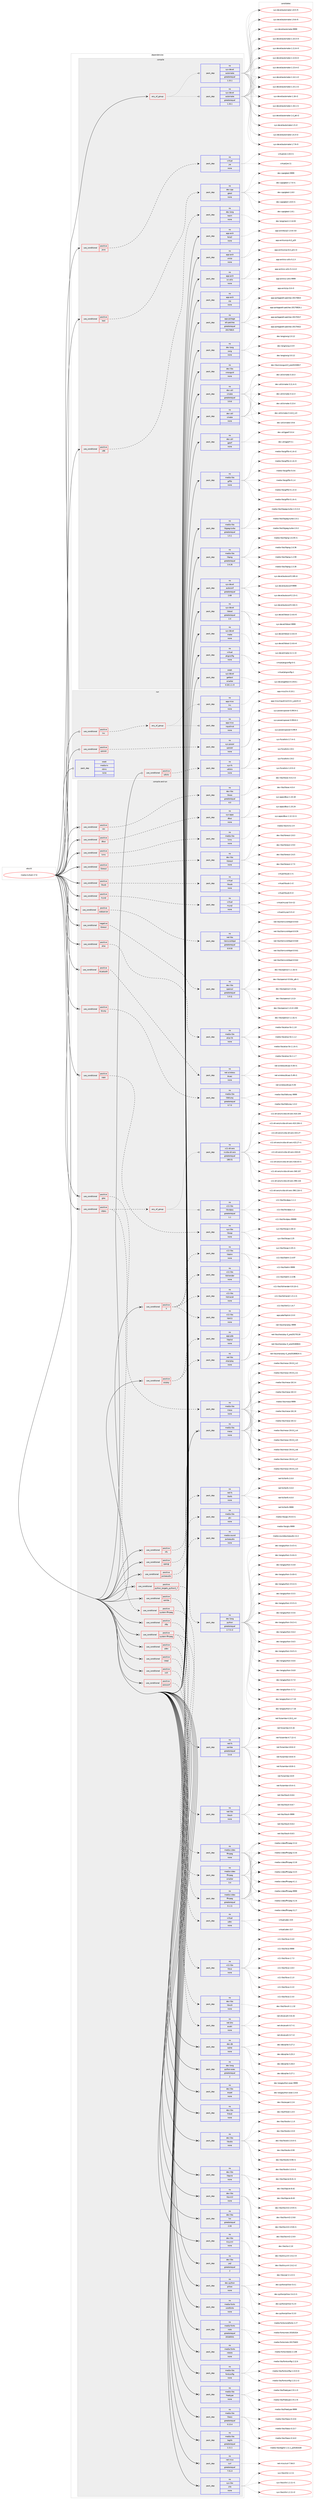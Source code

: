 digraph prolog {

# *************
# Graph options
# *************

newrank=true;
concentrate=true;
compound=true;
graph [rankdir=LR,fontname=Helvetica,fontsize=10,ranksep=1.5];#, ranksep=2.5, nodesep=0.2];
edge  [arrowhead=vee];
node  [fontname=Helvetica,fontsize=10];

# **********
# The ebuild
# **********

subgraph cluster_leftcol {
color=gray;
rank=same;
label=<<i>ebuild</i>>;
id [label="media-tv/kodi-17.6", color=red, width=4, href="../media-tv/kodi-17.6.svg"];
}

# ****************
# The dependencies
# ****************

subgraph cluster_midcol {
color=gray;
label=<<i>dependencies</i>>;
subgraph cluster_compile {
fillcolor="#eeeeee";
style=filled;
label=<<i>compile</i>>;
subgraph any25592 {
dependency1632305 [label=<<TABLE BORDER="0" CELLBORDER="1" CELLSPACING="0" CELLPADDING="4"><TR><TD CELLPADDING="10">any_of_group</TD></TR></TABLE>>, shape=none, color=red];subgraph pack1167296 {
dependency1632306 [label=<<TABLE BORDER="0" CELLBORDER="1" CELLSPACING="0" CELLPADDING="4" WIDTH="220"><TR><TD ROWSPAN="6" CELLPADDING="30">pack_dep</TD></TR><TR><TD WIDTH="110">no</TD></TR><TR><TD>sys-devel</TD></TR><TR><TD>automake</TD></TR><TR><TD>greaterequal</TD></TR><TR><TD>1.16.1</TD></TR></TABLE>>, shape=none, color=blue];
}
dependency1632305:e -> dependency1632306:w [weight=20,style="dotted",arrowhead="oinv"];
subgraph pack1167297 {
dependency1632307 [label=<<TABLE BORDER="0" CELLBORDER="1" CELLSPACING="0" CELLPADDING="4" WIDTH="220"><TR><TD ROWSPAN="6" CELLPADDING="30">pack_dep</TD></TR><TR><TD WIDTH="110">no</TD></TR><TR><TD>sys-devel</TD></TR><TR><TD>automake</TD></TR><TR><TD>greaterequal</TD></TR><TR><TD>1.15.1</TD></TR></TABLE>>, shape=none, color=blue];
}
dependency1632305:e -> dependency1632307:w [weight=20,style="dotted",arrowhead="oinv"];
}
id:e -> dependency1632305:w [weight=20,style="solid",arrowhead="vee"];
subgraph cond438647 {
dependency1632308 [label=<<TABLE BORDER="0" CELLBORDER="1" CELLSPACING="0" CELLPADDING="4"><TR><TD ROWSPAN="3" CELLPADDING="10">use_conditional</TD></TR><TR><TD>positive</TD></TR><TR><TD>java</TD></TR></TABLE>>, shape=none, color=red];
subgraph pack1167298 {
dependency1632309 [label=<<TABLE BORDER="0" CELLBORDER="1" CELLSPACING="0" CELLPADDING="4" WIDTH="220"><TR><TD ROWSPAN="6" CELLPADDING="30">pack_dep</TD></TR><TR><TD WIDTH="110">no</TD></TR><TR><TD>virtual</TD></TR><TR><TD>jre</TD></TR><TR><TD>none</TD></TR><TR><TD></TD></TR></TABLE>>, shape=none, color=blue];
}
dependency1632308:e -> dependency1632309:w [weight=20,style="dashed",arrowhead="vee"];
}
id:e -> dependency1632308:w [weight=20,style="solid",arrowhead="vee"];
subgraph cond438648 {
dependency1632310 [label=<<TABLE BORDER="0" CELLBORDER="1" CELLSPACING="0" CELLPADDING="4"><TR><TD ROWSPAN="3" CELLPADDING="10">use_conditional</TD></TR><TR><TD>positive</TD></TR><TR><TD>test</TD></TR></TABLE>>, shape=none, color=red];
subgraph pack1167299 {
dependency1632311 [label=<<TABLE BORDER="0" CELLBORDER="1" CELLSPACING="0" CELLPADDING="4" WIDTH="220"><TR><TD ROWSPAN="6" CELLPADDING="30">pack_dep</TD></TR><TR><TD WIDTH="110">no</TD></TR><TR><TD>dev-cpp</TD></TR><TR><TD>gtest</TD></TR><TR><TD>none</TD></TR><TR><TD></TD></TR></TABLE>>, shape=none, color=blue];
}
dependency1632310:e -> dependency1632311:w [weight=20,style="dashed",arrowhead="vee"];
}
id:e -> dependency1632310:w [weight=20,style="solid",arrowhead="vee"];
subgraph cond438649 {
dependency1632312 [label=<<TABLE BORDER="0" CELLBORDER="1" CELLSPACING="0" CELLPADDING="4"><TR><TD ROWSPAN="3" CELLPADDING="10">use_conditional</TD></TR><TR><TD>positive</TD></TR><TR><TD>x86</TD></TR></TABLE>>, shape=none, color=red];
subgraph pack1167300 {
dependency1632313 [label=<<TABLE BORDER="0" CELLBORDER="1" CELLSPACING="0" CELLPADDING="4" WIDTH="220"><TR><TD ROWSPAN="6" CELLPADDING="30">pack_dep</TD></TR><TR><TD WIDTH="110">no</TD></TR><TR><TD>dev-lang</TD></TR><TR><TD>nasm</TD></TR><TR><TD>none</TD></TR><TR><TD></TD></TR></TABLE>>, shape=none, color=blue];
}
dependency1632312:e -> dependency1632313:w [weight=20,style="dashed",arrowhead="vee"];
}
id:e -> dependency1632312:w [weight=20,style="solid",arrowhead="vee"];
subgraph pack1167301 {
dependency1632314 [label=<<TABLE BORDER="0" CELLBORDER="1" CELLSPACING="0" CELLPADDING="4" WIDTH="220"><TR><TD ROWSPAN="6" CELLPADDING="30">pack_dep</TD></TR><TR><TD WIDTH="110">no</TD></TR><TR><TD>app-arch</TD></TR><TR><TD>bzip2</TD></TR><TR><TD>none</TD></TR><TR><TD></TD></TR></TABLE>>, shape=none, color=blue];
}
id:e -> dependency1632314:w [weight=20,style="solid",arrowhead="vee"];
subgraph pack1167302 {
dependency1632315 [label=<<TABLE BORDER="0" CELLBORDER="1" CELLSPACING="0" CELLPADDING="4" WIDTH="220"><TR><TD ROWSPAN="6" CELLPADDING="30">pack_dep</TD></TR><TR><TD WIDTH="110">no</TD></TR><TR><TD>app-arch</TD></TR><TR><TD>unzip</TD></TR><TR><TD>none</TD></TR><TR><TD></TD></TR></TABLE>>, shape=none, color=blue];
}
id:e -> dependency1632315:w [weight=20,style="solid",arrowhead="vee"];
subgraph pack1167303 {
dependency1632316 [label=<<TABLE BORDER="0" CELLBORDER="1" CELLSPACING="0" CELLPADDING="4" WIDTH="220"><TR><TD ROWSPAN="6" CELLPADDING="30">pack_dep</TD></TR><TR><TD WIDTH="110">no</TD></TR><TR><TD>app-arch</TD></TR><TR><TD>xz-utils</TD></TR><TR><TD>none</TD></TR><TR><TD></TD></TR></TABLE>>, shape=none, color=blue];
}
id:e -> dependency1632316:w [weight=20,style="solid",arrowhead="vee"];
subgraph pack1167304 {
dependency1632317 [label=<<TABLE BORDER="0" CELLBORDER="1" CELLSPACING="0" CELLPADDING="4" WIDTH="220"><TR><TD ROWSPAN="6" CELLPADDING="30">pack_dep</TD></TR><TR><TD WIDTH="110">no</TD></TR><TR><TD>app-arch</TD></TR><TR><TD>zip</TD></TR><TR><TD>none</TD></TR><TR><TD></TD></TR></TABLE>>, shape=none, color=blue];
}
id:e -> dependency1632317:w [weight=20,style="solid",arrowhead="vee"];
subgraph pack1167305 {
dependency1632318 [label=<<TABLE BORDER="0" CELLBORDER="1" CELLSPACING="0" CELLPADDING="4" WIDTH="220"><TR><TD ROWSPAN="6" CELLPADDING="30">pack_dep</TD></TR><TR><TD WIDTH="110">no</TD></TR><TR><TD>app-portage</TD></TR><TR><TD>elt-patches</TD></TR><TR><TD>greaterequal</TD></TR><TR><TD>20170815</TD></TR></TABLE>>, shape=none, color=blue];
}
id:e -> dependency1632318:w [weight=20,style="solid",arrowhead="vee"];
subgraph pack1167306 {
dependency1632319 [label=<<TABLE BORDER="0" CELLBORDER="1" CELLSPACING="0" CELLPADDING="4" WIDTH="220"><TR><TD ROWSPAN="6" CELLPADDING="30">pack_dep</TD></TR><TR><TD WIDTH="110">no</TD></TR><TR><TD>dev-lang</TD></TR><TR><TD>swig</TD></TR><TR><TD>none</TD></TR><TR><TD></TD></TR></TABLE>>, shape=none, color=blue];
}
id:e -> dependency1632319:w [weight=20,style="solid",arrowhead="vee"];
subgraph pack1167307 {
dependency1632320 [label=<<TABLE BORDER="0" CELLBORDER="1" CELLSPACING="0" CELLPADDING="4" WIDTH="220"><TR><TD ROWSPAN="6" CELLPADDING="30">pack_dep</TD></TR><TR><TD WIDTH="110">no</TD></TR><TR><TD>dev-libs</TD></TR><TR><TD>crossguid</TD></TR><TR><TD>none</TD></TR><TR><TD></TD></TR></TABLE>>, shape=none, color=blue];
}
id:e -> dependency1632320:w [weight=20,style="solid",arrowhead="vee"];
subgraph pack1167308 {
dependency1632321 [label=<<TABLE BORDER="0" CELLBORDER="1" CELLSPACING="0" CELLPADDING="4" WIDTH="220"><TR><TD ROWSPAN="6" CELLPADDING="30">pack_dep</TD></TR><TR><TD WIDTH="110">no</TD></TR><TR><TD>dev-util</TD></TR><TR><TD>cmake</TD></TR><TR><TD>greaterequal</TD></TR><TR><TD>3.9.6</TD></TR></TABLE>>, shape=none, color=blue];
}
id:e -> dependency1632321:w [weight=20,style="solid",arrowhead="vee"];
subgraph pack1167309 {
dependency1632322 [label=<<TABLE BORDER="0" CELLBORDER="1" CELLSPACING="0" CELLPADDING="4" WIDTH="220"><TR><TD ROWSPAN="6" CELLPADDING="30">pack_dep</TD></TR><TR><TD WIDTH="110">no</TD></TR><TR><TD>dev-util</TD></TR><TR><TD>cmake</TD></TR><TR><TD>none</TD></TR><TR><TD></TD></TR></TABLE>>, shape=none, color=blue];
}
id:e -> dependency1632322:w [weight=20,style="solid",arrowhead="vee"];
subgraph pack1167310 {
dependency1632323 [label=<<TABLE BORDER="0" CELLBORDER="1" CELLSPACING="0" CELLPADDING="4" WIDTH="220"><TR><TD ROWSPAN="6" CELLPADDING="30">pack_dep</TD></TR><TR><TD WIDTH="110">no</TD></TR><TR><TD>dev-util</TD></TR><TR><TD>gperf</TD></TR><TR><TD>none</TD></TR><TR><TD></TD></TR></TABLE>>, shape=none, color=blue];
}
id:e -> dependency1632323:w [weight=20,style="solid",arrowhead="vee"];
subgraph pack1167311 {
dependency1632324 [label=<<TABLE BORDER="0" CELLBORDER="1" CELLSPACING="0" CELLPADDING="4" WIDTH="220"><TR><TD ROWSPAN="6" CELLPADDING="30">pack_dep</TD></TR><TR><TD WIDTH="110">no</TD></TR><TR><TD>media-libs</TD></TR><TR><TD>giflib</TD></TR><TR><TD>none</TD></TR><TR><TD></TD></TR></TABLE>>, shape=none, color=blue];
}
id:e -> dependency1632324:w [weight=20,style="solid",arrowhead="vee"];
subgraph pack1167312 {
dependency1632325 [label=<<TABLE BORDER="0" CELLBORDER="1" CELLSPACING="0" CELLPADDING="4" WIDTH="220"><TR><TD ROWSPAN="6" CELLPADDING="30">pack_dep</TD></TR><TR><TD WIDTH="110">no</TD></TR><TR><TD>media-libs</TD></TR><TR><TD>libjpeg-turbo</TD></TR><TR><TD>greaterequal</TD></TR><TR><TD>1.5.1</TD></TR></TABLE>>, shape=none, color=blue];
}
id:e -> dependency1632325:w [weight=20,style="solid",arrowhead="vee"];
subgraph pack1167313 {
dependency1632326 [label=<<TABLE BORDER="0" CELLBORDER="1" CELLSPACING="0" CELLPADDING="4" WIDTH="220"><TR><TD ROWSPAN="6" CELLPADDING="30">pack_dep</TD></TR><TR><TD WIDTH="110">no</TD></TR><TR><TD>media-libs</TD></TR><TR><TD>libpng</TD></TR><TR><TD>greaterequal</TD></TR><TR><TD>1.6.26</TD></TR></TABLE>>, shape=none, color=blue];
}
id:e -> dependency1632326:w [weight=20,style="solid",arrowhead="vee"];
subgraph pack1167314 {
dependency1632327 [label=<<TABLE BORDER="0" CELLBORDER="1" CELLSPACING="0" CELLPADDING="4" WIDTH="220"><TR><TD ROWSPAN="6" CELLPADDING="30">pack_dep</TD></TR><TR><TD WIDTH="110">no</TD></TR><TR><TD>sys-devel</TD></TR><TR><TD>autoconf</TD></TR><TR><TD>greaterequal</TD></TR><TR><TD>2.69</TD></TR></TABLE>>, shape=none, color=blue];
}
id:e -> dependency1632327:w [weight=20,style="solid",arrowhead="vee"];
subgraph pack1167315 {
dependency1632328 [label=<<TABLE BORDER="0" CELLBORDER="1" CELLSPACING="0" CELLPADDING="4" WIDTH="220"><TR><TD ROWSPAN="6" CELLPADDING="30">pack_dep</TD></TR><TR><TD WIDTH="110">no</TD></TR><TR><TD>sys-devel</TD></TR><TR><TD>libtool</TD></TR><TR><TD>greaterequal</TD></TR><TR><TD>2.4</TD></TR></TABLE>>, shape=none, color=blue];
}
id:e -> dependency1632328:w [weight=20,style="solid",arrowhead="vee"];
subgraph pack1167316 {
dependency1632329 [label=<<TABLE BORDER="0" CELLBORDER="1" CELLSPACING="0" CELLPADDING="4" WIDTH="220"><TR><TD ROWSPAN="6" CELLPADDING="30">pack_dep</TD></TR><TR><TD WIDTH="110">no</TD></TR><TR><TD>sys-devel</TD></TR><TR><TD>make</TD></TR><TR><TD>none</TD></TR><TR><TD></TD></TR></TABLE>>, shape=none, color=blue];
}
id:e -> dependency1632329:w [weight=20,style="solid",arrowhead="vee"];
subgraph pack1167317 {
dependency1632330 [label=<<TABLE BORDER="0" CELLBORDER="1" CELLSPACING="0" CELLPADDING="4" WIDTH="220"><TR><TD ROWSPAN="6" CELLPADDING="30">pack_dep</TD></TR><TR><TD WIDTH="110">no</TD></TR><TR><TD>virtual</TD></TR><TR><TD>pkgconfig</TD></TR><TR><TD>none</TD></TR><TR><TD></TD></TR></TABLE>>, shape=none, color=blue];
}
id:e -> dependency1632330:w [weight=20,style="solid",arrowhead="vee"];
subgraph pack1167318 {
dependency1632331 [label=<<TABLE BORDER="0" CELLBORDER="1" CELLSPACING="0" CELLPADDING="4" WIDTH="220"><TR><TD ROWSPAN="6" CELLPADDING="30">pack_dep</TD></TR><TR><TD WIDTH="110">weak</TD></TR><TR><TD>sys-devel</TD></TR><TR><TD>gettext</TD></TR><TR><TD>smaller</TD></TR><TR><TD>0.18.1.1-r3</TD></TR></TABLE>>, shape=none, color=blue];
}
id:e -> dependency1632331:w [weight=20,style="solid",arrowhead="vee"];
}
subgraph cluster_compileandrun {
fillcolor="#eeeeee";
style=filled;
label=<<i>compile and run</i>>;
subgraph cond438650 {
dependency1632332 [label=<<TABLE BORDER="0" CELLBORDER="1" CELLSPACING="0" CELLPADDING="4"><TR><TD ROWSPAN="3" CELLPADDING="10">use_conditional</TD></TR><TR><TD>negative</TD></TR><TR><TD>libressl</TD></TR></TABLE>>, shape=none, color=red];
subgraph pack1167319 {
dependency1632333 [label=<<TABLE BORDER="0" CELLBORDER="1" CELLSPACING="0" CELLPADDING="4" WIDTH="220"><TR><TD ROWSPAN="6" CELLPADDING="30">pack_dep</TD></TR><TR><TD WIDTH="110">no</TD></TR><TR><TD>dev-libs</TD></TR><TR><TD>openssl</TD></TR><TR><TD>greaterequal</TD></TR><TR><TD>1.0.2j</TD></TR></TABLE>>, shape=none, color=blue];
}
dependency1632332:e -> dependency1632333:w [weight=20,style="dashed",arrowhead="vee"];
}
id:e -> dependency1632332:w [weight=20,style="solid",arrowhead="odotvee"];
subgraph cond438651 {
dependency1632334 [label=<<TABLE BORDER="0" CELLBORDER="1" CELLSPACING="0" CELLPADDING="4"><TR><TD ROWSPAN="3" CELLPADDING="10">use_conditional</TD></TR><TR><TD>positive</TD></TR><TR><TD>X</TD></TR></TABLE>>, shape=none, color=red];
subgraph pack1167320 {
dependency1632335 [label=<<TABLE BORDER="0" CELLBORDER="1" CELLSPACING="0" CELLPADDING="4" WIDTH="220"><TR><TD ROWSPAN="6" CELLPADDING="30">pack_dep</TD></TR><TR><TD WIDTH="110">no</TD></TR><TR><TD>x11-libs</TD></TR><TR><TD>libdrm</TD></TR><TR><TD>none</TD></TR><TR><TD></TD></TR></TABLE>>, shape=none, color=blue];
}
dependency1632334:e -> dependency1632335:w [weight=20,style="dashed",arrowhead="vee"];
subgraph pack1167321 {
dependency1632336 [label=<<TABLE BORDER="0" CELLBORDER="1" CELLSPACING="0" CELLPADDING="4" WIDTH="220"><TR><TD ROWSPAN="6" CELLPADDING="30">pack_dep</TD></TR><TR><TD WIDTH="110">no</TD></TR><TR><TD>x11-libs</TD></TR><TR><TD>libX11</TD></TR><TR><TD>none</TD></TR><TR><TD></TD></TR></TABLE>>, shape=none, color=blue];
}
dependency1632334:e -> dependency1632336:w [weight=20,style="dashed",arrowhead="vee"];
subgraph pack1167322 {
dependency1632337 [label=<<TABLE BORDER="0" CELLBORDER="1" CELLSPACING="0" CELLPADDING="4" WIDTH="220"><TR><TD ROWSPAN="6" CELLPADDING="30">pack_dep</TD></TR><TR><TD WIDTH="110">no</TD></TR><TR><TD>x11-libs</TD></TR><TR><TD>libXrandr</TD></TR><TR><TD>none</TD></TR><TR><TD></TD></TR></TABLE>>, shape=none, color=blue];
}
dependency1632334:e -> dependency1632337:w [weight=20,style="dashed",arrowhead="vee"];
subgraph pack1167323 {
dependency1632338 [label=<<TABLE BORDER="0" CELLBORDER="1" CELLSPACING="0" CELLPADDING="4" WIDTH="220"><TR><TD ROWSPAN="6" CELLPADDING="30">pack_dep</TD></TR><TR><TD WIDTH="110">no</TD></TR><TR><TD>x11-libs</TD></TR><TR><TD>libXrender</TD></TR><TR><TD>none</TD></TR><TR><TD></TD></TR></TABLE>>, shape=none, color=blue];
}
dependency1632334:e -> dependency1632338:w [weight=20,style="dashed",arrowhead="vee"];
}
id:e -> dependency1632334:w [weight=20,style="solid",arrowhead="odotvee"];
subgraph cond438652 {
dependency1632339 [label=<<TABLE BORDER="0" CELLBORDER="1" CELLSPACING="0" CELLPADDING="4"><TR><TD ROWSPAN="3" CELLPADDING="10">use_conditional</TD></TR><TR><TD>positive</TD></TR><TR><TD>airplay</TD></TR></TABLE>>, shape=none, color=red];
subgraph pack1167324 {
dependency1632340 [label=<<TABLE BORDER="0" CELLBORDER="1" CELLSPACING="0" CELLPADDING="4" WIDTH="220"><TR><TD ROWSPAN="6" CELLPADDING="30">pack_dep</TD></TR><TR><TD WIDTH="110">no</TD></TR><TR><TD>app-pda</TD></TR><TR><TD>libplist</TD></TR><TR><TD>none</TD></TR><TR><TD></TD></TR></TABLE>>, shape=none, color=blue];
}
dependency1632339:e -> dependency1632340:w [weight=20,style="dashed",arrowhead="vee"];
subgraph pack1167325 {
dependency1632341 [label=<<TABLE BORDER="0" CELLBORDER="1" CELLSPACING="0" CELLPADDING="4" WIDTH="220"><TR><TD ROWSPAN="6" CELLPADDING="30">pack_dep</TD></TR><TR><TD WIDTH="110">no</TD></TR><TR><TD>net-libs</TD></TR><TR><TD>shairplay</TD></TR><TR><TD>none</TD></TR><TR><TD></TD></TR></TABLE>>, shape=none, color=blue];
}
dependency1632339:e -> dependency1632341:w [weight=20,style="dashed",arrowhead="vee"];
}
id:e -> dependency1632339:w [weight=20,style="solid",arrowhead="odotvee"];
subgraph cond438653 {
dependency1632342 [label=<<TABLE BORDER="0" CELLBORDER="1" CELLSPACING="0" CELLPADDING="4"><TR><TD ROWSPAN="3" CELLPADDING="10">use_conditional</TD></TR><TR><TD>positive</TD></TR><TR><TD>alsa</TD></TR></TABLE>>, shape=none, color=red];
subgraph pack1167326 {
dependency1632343 [label=<<TABLE BORDER="0" CELLBORDER="1" CELLSPACING="0" CELLPADDING="4" WIDTH="220"><TR><TD ROWSPAN="6" CELLPADDING="30">pack_dep</TD></TR><TR><TD WIDTH="110">no</TD></TR><TR><TD>media-libs</TD></TR><TR><TD>alsa-lib</TD></TR><TR><TD>none</TD></TR><TR><TD></TD></TR></TABLE>>, shape=none, color=blue];
}
dependency1632342:e -> dependency1632343:w [weight=20,style="dashed",arrowhead="vee"];
}
id:e -> dependency1632342:w [weight=20,style="solid",arrowhead="odotvee"];
subgraph cond438654 {
dependency1632344 [label=<<TABLE BORDER="0" CELLBORDER="1" CELLSPACING="0" CELLPADDING="4"><TR><TD ROWSPAN="3" CELLPADDING="10">use_conditional</TD></TR><TR><TD>positive</TD></TR><TR><TD>bluetooth</TD></TR></TABLE>>, shape=none, color=red];
subgraph pack1167327 {
dependency1632345 [label=<<TABLE BORDER="0" CELLBORDER="1" CELLSPACING="0" CELLPADDING="4" WIDTH="220"><TR><TD ROWSPAN="6" CELLPADDING="30">pack_dep</TD></TR><TR><TD WIDTH="110">no</TD></TR><TR><TD>net-wireless</TD></TR><TR><TD>bluez</TD></TR><TR><TD>none</TD></TR><TR><TD></TD></TR></TABLE>>, shape=none, color=blue];
}
dependency1632344:e -> dependency1632345:w [weight=20,style="dashed",arrowhead="vee"];
}
id:e -> dependency1632344:w [weight=20,style="solid",arrowhead="odotvee"];
subgraph cond438655 {
dependency1632346 [label=<<TABLE BORDER="0" CELLBORDER="1" CELLSPACING="0" CELLPADDING="4"><TR><TD ROWSPAN="3" CELLPADDING="10">use_conditional</TD></TR><TR><TD>positive</TD></TR><TR><TD>bluray</TD></TR></TABLE>>, shape=none, color=red];
subgraph pack1167328 {
dependency1632347 [label=<<TABLE BORDER="0" CELLBORDER="1" CELLSPACING="0" CELLPADDING="4" WIDTH="220"><TR><TD ROWSPAN="6" CELLPADDING="30">pack_dep</TD></TR><TR><TD WIDTH="110">no</TD></TR><TR><TD>media-libs</TD></TR><TR><TD>libbluray</TD></TR><TR><TD>greaterequal</TD></TR><TR><TD>0.7.0</TD></TR></TABLE>>, shape=none, color=blue];
}
dependency1632346:e -> dependency1632347:w [weight=20,style="dashed",arrowhead="vee"];
}
id:e -> dependency1632346:w [weight=20,style="solid",arrowhead="odotvee"];
subgraph cond438656 {
dependency1632348 [label=<<TABLE BORDER="0" CELLBORDER="1" CELLSPACING="0" CELLPADDING="4"><TR><TD ROWSPAN="3" CELLPADDING="10">use_conditional</TD></TR><TR><TD>positive</TD></TR><TR><TD>caps</TD></TR></TABLE>>, shape=none, color=red];
subgraph pack1167329 {
dependency1632349 [label=<<TABLE BORDER="0" CELLBORDER="1" CELLSPACING="0" CELLPADDING="4" WIDTH="220"><TR><TD ROWSPAN="6" CELLPADDING="30">pack_dep</TD></TR><TR><TD WIDTH="110">no</TD></TR><TR><TD>sys-libs</TD></TR><TR><TD>libcap</TD></TR><TR><TD>none</TD></TR><TR><TD></TD></TR></TABLE>>, shape=none, color=blue];
}
dependency1632348:e -> dependency1632349:w [weight=20,style="dashed",arrowhead="vee"];
}
id:e -> dependency1632348:w [weight=20,style="solid",arrowhead="odotvee"];
subgraph cond438657 {
dependency1632350 [label=<<TABLE BORDER="0" CELLBORDER="1" CELLSPACING="0" CELLPADDING="4"><TR><TD ROWSPAN="3" CELLPADDING="10">use_conditional</TD></TR><TR><TD>positive</TD></TR><TR><TD>cec</TD></TR></TABLE>>, shape=none, color=red];
subgraph pack1167330 {
dependency1632351 [label=<<TABLE BORDER="0" CELLBORDER="1" CELLSPACING="0" CELLPADDING="4" WIDTH="220"><TR><TD ROWSPAN="6" CELLPADDING="30">pack_dep</TD></TR><TR><TD WIDTH="110">no</TD></TR><TR><TD>dev-libs</TD></TR><TR><TD>libcec</TD></TR><TR><TD>greaterequal</TD></TR><TR><TD>4.0</TD></TR></TABLE>>, shape=none, color=blue];
}
dependency1632350:e -> dependency1632351:w [weight=20,style="dashed",arrowhead="vee"];
}
id:e -> dependency1632350:w [weight=20,style="solid",arrowhead="odotvee"];
subgraph cond438658 {
dependency1632352 [label=<<TABLE BORDER="0" CELLBORDER="1" CELLSPACING="0" CELLPADDING="4"><TR><TD ROWSPAN="3" CELLPADDING="10">use_conditional</TD></TR><TR><TD>positive</TD></TR><TR><TD>dbus</TD></TR></TABLE>>, shape=none, color=red];
subgraph pack1167331 {
dependency1632353 [label=<<TABLE BORDER="0" CELLBORDER="1" CELLSPACING="0" CELLPADDING="4" WIDTH="220"><TR><TD ROWSPAN="6" CELLPADDING="30">pack_dep</TD></TR><TR><TD WIDTH="110">no</TD></TR><TR><TD>sys-apps</TD></TR><TR><TD>dbus</TD></TR><TR><TD>none</TD></TR><TR><TD></TD></TR></TABLE>>, shape=none, color=blue];
}
dependency1632352:e -> dependency1632353:w [weight=20,style="dashed",arrowhead="vee"];
}
id:e -> dependency1632352:w [weight=20,style="solid",arrowhead="odotvee"];
subgraph cond438659 {
dependency1632354 [label=<<TABLE BORDER="0" CELLBORDER="1" CELLSPACING="0" CELLPADDING="4"><TR><TD ROWSPAN="3" CELLPADDING="10">use_conditional</TD></TR><TR><TD>positive</TD></TR><TR><TD>gles</TD></TR></TABLE>>, shape=none, color=red];
subgraph pack1167332 {
dependency1632355 [label=<<TABLE BORDER="0" CELLBORDER="1" CELLSPACING="0" CELLPADDING="4" WIDTH="220"><TR><TD ROWSPAN="6" CELLPADDING="30">pack_dep</TD></TR><TR><TD WIDTH="110">no</TD></TR><TR><TD>media-libs</TD></TR><TR><TD>mesa</TD></TR><TR><TD>none</TD></TR><TR><TD></TD></TR></TABLE>>, shape=none, color=blue];
}
dependency1632354:e -> dependency1632355:w [weight=20,style="dashed",arrowhead="vee"];
}
id:e -> dependency1632354:w [weight=20,style="solid",arrowhead="odotvee"];
subgraph cond438660 {
dependency1632356 [label=<<TABLE BORDER="0" CELLBORDER="1" CELLSPACING="0" CELLPADDING="4"><TR><TD ROWSPAN="3" CELLPADDING="10">use_conditional</TD></TR><TR><TD>positive</TD></TR><TR><TD>lcms</TD></TR></TABLE>>, shape=none, color=red];
subgraph pack1167333 {
dependency1632357 [label=<<TABLE BORDER="0" CELLBORDER="1" CELLSPACING="0" CELLPADDING="4" WIDTH="220"><TR><TD ROWSPAN="6" CELLPADDING="30">pack_dep</TD></TR><TR><TD WIDTH="110">no</TD></TR><TR><TD>media-libs</TD></TR><TR><TD>lcms</TD></TR><TR><TD>none</TD></TR><TR><TD></TD></TR></TABLE>>, shape=none, color=blue];
}
dependency1632356:e -> dependency1632357:w [weight=20,style="dashed",arrowhead="vee"];
}
id:e -> dependency1632356:w [weight=20,style="solid",arrowhead="odotvee"];
subgraph cond438661 {
dependency1632358 [label=<<TABLE BORDER="0" CELLBORDER="1" CELLSPACING="0" CELLPADDING="4"><TR><TD ROWSPAN="3" CELLPADDING="10">use_conditional</TD></TR><TR><TD>positive</TD></TR><TR><TD>libressl</TD></TR></TABLE>>, shape=none, color=red];
subgraph pack1167334 {
dependency1632359 [label=<<TABLE BORDER="0" CELLBORDER="1" CELLSPACING="0" CELLPADDING="4" WIDTH="220"><TR><TD ROWSPAN="6" CELLPADDING="30">pack_dep</TD></TR><TR><TD WIDTH="110">no</TD></TR><TR><TD>dev-libs</TD></TR><TR><TD>libressl</TD></TR><TR><TD>none</TD></TR><TR><TD></TD></TR></TABLE>>, shape=none, color=blue];
}
dependency1632358:e -> dependency1632359:w [weight=20,style="dashed",arrowhead="vee"];
}
id:e -> dependency1632358:w [weight=20,style="solid",arrowhead="odotvee"];
subgraph cond438662 {
dependency1632360 [label=<<TABLE BORDER="0" CELLBORDER="1" CELLSPACING="0" CELLPADDING="4"><TR><TD ROWSPAN="3" CELLPADDING="10">use_conditional</TD></TR><TR><TD>positive</TD></TR><TR><TD>libusb</TD></TR></TABLE>>, shape=none, color=red];
subgraph pack1167335 {
dependency1632361 [label=<<TABLE BORDER="0" CELLBORDER="1" CELLSPACING="0" CELLPADDING="4" WIDTH="220"><TR><TD ROWSPAN="6" CELLPADDING="30">pack_dep</TD></TR><TR><TD WIDTH="110">no</TD></TR><TR><TD>virtual</TD></TR><TR><TD>libusb</TD></TR><TR><TD>none</TD></TR><TR><TD></TD></TR></TABLE>>, shape=none, color=blue];
}
dependency1632360:e -> dependency1632361:w [weight=20,style="dashed",arrowhead="vee"];
}
id:e -> dependency1632360:w [weight=20,style="solid",arrowhead="odotvee"];
subgraph cond438663 {
dependency1632362 [label=<<TABLE BORDER="0" CELLBORDER="1" CELLSPACING="0" CELLPADDING="4"><TR><TD ROWSPAN="3" CELLPADDING="10">use_conditional</TD></TR><TR><TD>positive</TD></TR><TR><TD>mysql</TD></TR></TABLE>>, shape=none, color=red];
subgraph pack1167336 {
dependency1632363 [label=<<TABLE BORDER="0" CELLBORDER="1" CELLSPACING="0" CELLPADDING="4" WIDTH="220"><TR><TD ROWSPAN="6" CELLPADDING="30">pack_dep</TD></TR><TR><TD WIDTH="110">no</TD></TR><TR><TD>virtual</TD></TR><TR><TD>mysql</TD></TR><TR><TD>none</TD></TR><TR><TD></TD></TR></TABLE>>, shape=none, color=blue];
}
dependency1632362:e -> dependency1632363:w [weight=20,style="dashed",arrowhead="vee"];
}
id:e -> dependency1632362:w [weight=20,style="solid",arrowhead="odotvee"];
subgraph cond438664 {
dependency1632364 [label=<<TABLE BORDER="0" CELLBORDER="1" CELLSPACING="0" CELLPADDING="4"><TR><TD ROWSPAN="3" CELLPADDING="10">use_conditional</TD></TR><TR><TD>positive</TD></TR><TR><TD>nfs</TD></TR></TABLE>>, shape=none, color=red];
subgraph pack1167337 {
dependency1632365 [label=<<TABLE BORDER="0" CELLBORDER="1" CELLSPACING="0" CELLPADDING="4" WIDTH="220"><TR><TD ROWSPAN="6" CELLPADDING="30">pack_dep</TD></TR><TR><TD WIDTH="110">no</TD></TR><TR><TD>net-fs</TD></TR><TR><TD>libnfs</TD></TR><TR><TD>none</TD></TR><TR><TD></TD></TR></TABLE>>, shape=none, color=blue];
}
dependency1632364:e -> dependency1632365:w [weight=20,style="dashed",arrowhead="vee"];
}
id:e -> dependency1632364:w [weight=20,style="solid",arrowhead="odotvee"];
subgraph cond438665 {
dependency1632366 [label=<<TABLE BORDER="0" CELLBORDER="1" CELLSPACING="0" CELLPADDING="4"><TR><TD ROWSPAN="3" CELLPADDING="10">use_conditional</TD></TR><TR><TD>positive</TD></TR><TR><TD>opengl</TD></TR></TABLE>>, shape=none, color=red];
subgraph pack1167338 {
dependency1632367 [label=<<TABLE BORDER="0" CELLBORDER="1" CELLSPACING="0" CELLPADDING="4" WIDTH="220"><TR><TD ROWSPAN="6" CELLPADDING="30">pack_dep</TD></TR><TR><TD WIDTH="110">no</TD></TR><TR><TD>media-libs</TD></TR><TR><TD>glu</TD></TR><TR><TD>none</TD></TR><TR><TD></TD></TR></TABLE>>, shape=none, color=blue];
}
dependency1632366:e -> dependency1632367:w [weight=20,style="dashed",arrowhead="vee"];
}
id:e -> dependency1632366:w [weight=20,style="solid",arrowhead="odotvee"];
subgraph cond438666 {
dependency1632368 [label=<<TABLE BORDER="0" CELLBORDER="1" CELLSPACING="0" CELLPADDING="4"><TR><TD ROWSPAN="3" CELLPADDING="10">use_conditional</TD></TR><TR><TD>positive</TD></TR><TR><TD>pulseaudio</TD></TR></TABLE>>, shape=none, color=red];
subgraph pack1167339 {
dependency1632369 [label=<<TABLE BORDER="0" CELLBORDER="1" CELLSPACING="0" CELLPADDING="4" WIDTH="220"><TR><TD ROWSPAN="6" CELLPADDING="30">pack_dep</TD></TR><TR><TD WIDTH="110">no</TD></TR><TR><TD>media-sound</TD></TR><TR><TD>pulseaudio</TD></TR><TR><TD>none</TD></TR><TR><TD></TD></TR></TABLE>>, shape=none, color=blue];
}
dependency1632368:e -> dependency1632369:w [weight=20,style="dashed",arrowhead="vee"];
}
id:e -> dependency1632368:w [weight=20,style="solid",arrowhead="odotvee"];
subgraph cond438667 {
dependency1632370 [label=<<TABLE BORDER="0" CELLBORDER="1" CELLSPACING="0" CELLPADDING="4"><TR><TD ROWSPAN="3" CELLPADDING="10">use_conditional</TD></TR><TR><TD>positive</TD></TR><TR><TD>python_targets_python2_7</TD></TR></TABLE>>, shape=none, color=red];
subgraph pack1167340 {
dependency1632371 [label=<<TABLE BORDER="0" CELLBORDER="1" CELLSPACING="0" CELLPADDING="4" WIDTH="220"><TR><TD ROWSPAN="6" CELLPADDING="30">pack_dep</TD></TR><TR><TD WIDTH="110">no</TD></TR><TR><TD>dev-lang</TD></TR><TR><TD>python</TD></TR><TR><TD>greaterequal</TD></TR><TR><TD>2.7.5-r2</TD></TR></TABLE>>, shape=none, color=blue];
}
dependency1632370:e -> dependency1632371:w [weight=20,style="dashed",arrowhead="vee"];
}
id:e -> dependency1632370:w [weight=20,style="solid",arrowhead="odotvee"];
subgraph cond438668 {
dependency1632372 [label=<<TABLE BORDER="0" CELLBORDER="1" CELLSPACING="0" CELLPADDING="4"><TR><TD ROWSPAN="3" CELLPADDING="10">use_conditional</TD></TR><TR><TD>positive</TD></TR><TR><TD>samba</TD></TR></TABLE>>, shape=none, color=red];
subgraph pack1167341 {
dependency1632373 [label=<<TABLE BORDER="0" CELLBORDER="1" CELLSPACING="0" CELLPADDING="4" WIDTH="220"><TR><TD ROWSPAN="6" CELLPADDING="30">pack_dep</TD></TR><TR><TD WIDTH="110">no</TD></TR><TR><TD>net-fs</TD></TR><TR><TD>samba</TD></TR><TR><TD>greaterequal</TD></TR><TR><TD>3.4.6</TD></TR></TABLE>>, shape=none, color=blue];
}
dependency1632372:e -> dependency1632373:w [weight=20,style="dashed",arrowhead="vee"];
}
id:e -> dependency1632372:w [weight=20,style="solid",arrowhead="odotvee"];
subgraph cond438669 {
dependency1632374 [label=<<TABLE BORDER="0" CELLBORDER="1" CELLSPACING="0" CELLPADDING="4"><TR><TD ROWSPAN="3" CELLPADDING="10">use_conditional</TD></TR><TR><TD>positive</TD></TR><TR><TD>sftp</TD></TR></TABLE>>, shape=none, color=red];
subgraph pack1167342 {
dependency1632375 [label=<<TABLE BORDER="0" CELLBORDER="1" CELLSPACING="0" CELLPADDING="4" WIDTH="220"><TR><TD ROWSPAN="6" CELLPADDING="30">pack_dep</TD></TR><TR><TD WIDTH="110">no</TD></TR><TR><TD>net-libs</TD></TR><TR><TD>libssh</TD></TR><TR><TD>none</TD></TR><TR><TD></TD></TR></TABLE>>, shape=none, color=blue];
}
dependency1632374:e -> dependency1632375:w [weight=20,style="dashed",arrowhead="vee"];
}
id:e -> dependency1632374:w [weight=20,style="solid",arrowhead="odotvee"];
subgraph cond438670 {
dependency1632376 [label=<<TABLE BORDER="0" CELLBORDER="1" CELLSPACING="0" CELLPADDING="4"><TR><TD ROWSPAN="3" CELLPADDING="10">use_conditional</TD></TR><TR><TD>positive</TD></TR><TR><TD>system-ffmpeg</TD></TR></TABLE>>, shape=none, color=red];
subgraph pack1167343 {
dependency1632377 [label=<<TABLE BORDER="0" CELLBORDER="1" CELLSPACING="0" CELLPADDING="4" WIDTH="220"><TR><TD ROWSPAN="6" CELLPADDING="30">pack_dep</TD></TR><TR><TD WIDTH="110">no</TD></TR><TR><TD>media-video</TD></TR><TR><TD>ffmpeg</TD></TR><TR><TD>greaterequal</TD></TR><TR><TD>3.1.11</TD></TR></TABLE>>, shape=none, color=blue];
}
dependency1632376:e -> dependency1632377:w [weight=20,style="dashed",arrowhead="vee"];
subgraph pack1167344 {
dependency1632378 [label=<<TABLE BORDER="0" CELLBORDER="1" CELLSPACING="0" CELLPADDING="4" WIDTH="220"><TR><TD ROWSPAN="6" CELLPADDING="30">pack_dep</TD></TR><TR><TD WIDTH="110">no</TD></TR><TR><TD>media-video</TD></TR><TR><TD>ffmpeg</TD></TR><TR><TD>smaller</TD></TR><TR><TD>3.4</TD></TR></TABLE>>, shape=none, color=blue];
}
dependency1632376:e -> dependency1632378:w [weight=20,style="dashed",arrowhead="vee"];
}
id:e -> dependency1632376:w [weight=20,style="solid",arrowhead="odotvee"];
subgraph cond438671 {
dependency1632379 [label=<<TABLE BORDER="0" CELLBORDER="1" CELLSPACING="0" CELLPADDING="4"><TR><TD ROWSPAN="3" CELLPADDING="10">use_conditional</TD></TR><TR><TD>positive</TD></TR><TR><TD>udev</TD></TR></TABLE>>, shape=none, color=red];
subgraph pack1167345 {
dependency1632380 [label=<<TABLE BORDER="0" CELLBORDER="1" CELLSPACING="0" CELLPADDING="4" WIDTH="220"><TR><TD ROWSPAN="6" CELLPADDING="30">pack_dep</TD></TR><TR><TD WIDTH="110">no</TD></TR><TR><TD>virtual</TD></TR><TR><TD>udev</TD></TR><TR><TD>none</TD></TR><TR><TD></TD></TR></TABLE>>, shape=none, color=blue];
}
dependency1632379:e -> dependency1632380:w [weight=20,style="dashed",arrowhead="vee"];
}
id:e -> dependency1632379:w [weight=20,style="solid",arrowhead="odotvee"];
subgraph cond438672 {
dependency1632381 [label=<<TABLE BORDER="0" CELLBORDER="1" CELLSPACING="0" CELLPADDING="4"><TR><TD ROWSPAN="3" CELLPADDING="10">use_conditional</TD></TR><TR><TD>positive</TD></TR><TR><TD>vaapi</TD></TR></TABLE>>, shape=none, color=red];
subgraph pack1167346 {
dependency1632382 [label=<<TABLE BORDER="0" CELLBORDER="1" CELLSPACING="0" CELLPADDING="4" WIDTH="220"><TR><TD ROWSPAN="6" CELLPADDING="30">pack_dep</TD></TR><TR><TD WIDTH="110">no</TD></TR><TR><TD>x11-libs</TD></TR><TR><TD>libva</TD></TR><TR><TD>none</TD></TR><TR><TD></TD></TR></TABLE>>, shape=none, color=blue];
}
dependency1632381:e -> dependency1632382:w [weight=20,style="dashed",arrowhead="vee"];
}
id:e -> dependency1632381:w [weight=20,style="solid",arrowhead="odotvee"];
subgraph cond438673 {
dependency1632383 [label=<<TABLE BORDER="0" CELLBORDER="1" CELLSPACING="0" CELLPADDING="4"><TR><TD ROWSPAN="3" CELLPADDING="10">use_conditional</TD></TR><TR><TD>positive</TD></TR><TR><TD>vdpau</TD></TR></TABLE>>, shape=none, color=red];
subgraph any25593 {
dependency1632384 [label=<<TABLE BORDER="0" CELLBORDER="1" CELLSPACING="0" CELLPADDING="4"><TR><TD CELLPADDING="10">any_of_group</TD></TR></TABLE>>, shape=none, color=red];subgraph pack1167347 {
dependency1632385 [label=<<TABLE BORDER="0" CELLBORDER="1" CELLSPACING="0" CELLPADDING="4" WIDTH="220"><TR><TD ROWSPAN="6" CELLPADDING="30">pack_dep</TD></TR><TR><TD WIDTH="110">no</TD></TR><TR><TD>x11-libs</TD></TR><TR><TD>libvdpau</TD></TR><TR><TD>greaterequal</TD></TR><TR><TD>1.1</TD></TR></TABLE>>, shape=none, color=blue];
}
dependency1632384:e -> dependency1632385:w [weight=20,style="dotted",arrowhead="oinv"];
subgraph pack1167348 {
dependency1632386 [label=<<TABLE BORDER="0" CELLBORDER="1" CELLSPACING="0" CELLPADDING="4" WIDTH="220"><TR><TD ROWSPAN="6" CELLPADDING="30">pack_dep</TD></TR><TR><TD WIDTH="110">no</TD></TR><TR><TD>x11-drivers</TD></TR><TR><TD>nvidia-drivers</TD></TR><TR><TD>greaterequal</TD></TR><TR><TD>180.51</TD></TR></TABLE>>, shape=none, color=blue];
}
dependency1632384:e -> dependency1632386:w [weight=20,style="dotted",arrowhead="oinv"];
}
dependency1632383:e -> dependency1632384:w [weight=20,style="dashed",arrowhead="vee"];
subgraph cond438674 {
dependency1632387 [label=<<TABLE BORDER="0" CELLBORDER="1" CELLSPACING="0" CELLPADDING="4"><TR><TD ROWSPAN="3" CELLPADDING="10">use_conditional</TD></TR><TR><TD>positive</TD></TR><TR><TD>system-ffmpeg</TD></TR></TABLE>>, shape=none, color=red];
subgraph pack1167349 {
dependency1632388 [label=<<TABLE BORDER="0" CELLBORDER="1" CELLSPACING="0" CELLPADDING="4" WIDTH="220"><TR><TD ROWSPAN="6" CELLPADDING="30">pack_dep</TD></TR><TR><TD WIDTH="110">no</TD></TR><TR><TD>media-video</TD></TR><TR><TD>ffmpeg</TD></TR><TR><TD>none</TD></TR><TR><TD></TD></TR></TABLE>>, shape=none, color=blue];
}
dependency1632387:e -> dependency1632388:w [weight=20,style="dashed",arrowhead="vee"];
}
dependency1632383:e -> dependency1632387:w [weight=20,style="dashed",arrowhead="vee"];
}
id:e -> dependency1632383:w [weight=20,style="solid",arrowhead="odotvee"];
subgraph cond438675 {
dependency1632389 [label=<<TABLE BORDER="0" CELLBORDER="1" CELLSPACING="0" CELLPADDING="4"><TR><TD ROWSPAN="3" CELLPADDING="10">use_conditional</TD></TR><TR><TD>positive</TD></TR><TR><TD>webserver</TD></TR></TABLE>>, shape=none, color=red];
subgraph pack1167350 {
dependency1632390 [label=<<TABLE BORDER="0" CELLBORDER="1" CELLSPACING="0" CELLPADDING="4" WIDTH="220"><TR><TD ROWSPAN="6" CELLPADDING="30">pack_dep</TD></TR><TR><TD WIDTH="110">no</TD></TR><TR><TD>net-libs</TD></TR><TR><TD>libmicrohttpd</TD></TR><TR><TD>greaterequal</TD></TR><TR><TD>0.9.50</TD></TR></TABLE>>, shape=none, color=blue];
}
dependency1632389:e -> dependency1632390:w [weight=20,style="dashed",arrowhead="vee"];
}
id:e -> dependency1632389:w [weight=20,style="solid",arrowhead="odotvee"];
subgraph cond438676 {
dependency1632391 [label=<<TABLE BORDER="0" CELLBORDER="1" CELLSPACING="0" CELLPADDING="4"><TR><TD ROWSPAN="3" CELLPADDING="10">use_conditional</TD></TR><TR><TD>positive</TD></TR><TR><TD>xslt</TD></TR></TABLE>>, shape=none, color=red];
subgraph pack1167351 {
dependency1632392 [label=<<TABLE BORDER="0" CELLBORDER="1" CELLSPACING="0" CELLPADDING="4" WIDTH="220"><TR><TD ROWSPAN="6" CELLPADDING="30">pack_dep</TD></TR><TR><TD WIDTH="110">no</TD></TR><TR><TD>dev-libs</TD></TR><TR><TD>libxslt</TD></TR><TR><TD>none</TD></TR><TR><TD></TD></TR></TABLE>>, shape=none, color=blue];
}
dependency1632391:e -> dependency1632392:w [weight=20,style="dashed",arrowhead="vee"];
}
id:e -> dependency1632391:w [weight=20,style="solid",arrowhead="odotvee"];
subgraph cond438677 {
dependency1632393 [label=<<TABLE BORDER="0" CELLBORDER="1" CELLSPACING="0" CELLPADDING="4"><TR><TD ROWSPAN="3" CELLPADDING="10">use_conditional</TD></TR><TR><TD>positive</TD></TR><TR><TD>zeroconf</TD></TR></TABLE>>, shape=none, color=red];
subgraph pack1167352 {
dependency1632394 [label=<<TABLE BORDER="0" CELLBORDER="1" CELLSPACING="0" CELLPADDING="4" WIDTH="220"><TR><TD ROWSPAN="6" CELLPADDING="30">pack_dep</TD></TR><TR><TD WIDTH="110">no</TD></TR><TR><TD>net-dns</TD></TR><TR><TD>avahi</TD></TR><TR><TD>none</TD></TR><TR><TD></TD></TR></TABLE>>, shape=none, color=blue];
}
dependency1632393:e -> dependency1632394:w [weight=20,style="dashed",arrowhead="vee"];
}
id:e -> dependency1632393:w [weight=20,style="solid",arrowhead="odotvee"];
subgraph pack1167353 {
dependency1632395 [label=<<TABLE BORDER="0" CELLBORDER="1" CELLSPACING="0" CELLPADDING="4" WIDTH="220"><TR><TD ROWSPAN="6" CELLPADDING="30">pack_dep</TD></TR><TR><TD WIDTH="110">no</TD></TR><TR><TD>dev-db</TD></TR><TR><TD>sqlite</TD></TR><TR><TD>none</TD></TR><TR><TD></TD></TR></TABLE>>, shape=none, color=blue];
}
id:e -> dependency1632395:w [weight=20,style="solid",arrowhead="odotvee"];
subgraph pack1167354 {
dependency1632396 [label=<<TABLE BORDER="0" CELLBORDER="1" CELLSPACING="0" CELLPADDING="4" WIDTH="220"><TR><TD ROWSPAN="6" CELLPADDING="30">pack_dep</TD></TR><TR><TD WIDTH="110">no</TD></TR><TR><TD>dev-lang</TD></TR><TR><TD>python-exec</TD></TR><TR><TD>greaterequal</TD></TR><TR><TD>2</TD></TR></TABLE>>, shape=none, color=blue];
}
id:e -> dependency1632396:w [weight=20,style="solid",arrowhead="odotvee"];
subgraph pack1167355 {
dependency1632397 [label=<<TABLE BORDER="0" CELLBORDER="1" CELLSPACING="0" CELLPADDING="4" WIDTH="220"><TR><TD ROWSPAN="6" CELLPADDING="30">pack_dep</TD></TR><TR><TD WIDTH="110">no</TD></TR><TR><TD>dev-libs</TD></TR><TR><TD>expat</TD></TR><TR><TD>none</TD></TR><TR><TD></TD></TR></TABLE>>, shape=none, color=blue];
}
id:e -> dependency1632397:w [weight=20,style="solid",arrowhead="odotvee"];
subgraph pack1167356 {
dependency1632398 [label=<<TABLE BORDER="0" CELLBORDER="1" CELLSPACING="0" CELLPADDING="4" WIDTH="220"><TR><TD ROWSPAN="6" CELLPADDING="30">pack_dep</TD></TR><TR><TD WIDTH="110">no</TD></TR><TR><TD>dev-libs</TD></TR><TR><TD>fribidi</TD></TR><TR><TD>none</TD></TR><TR><TD></TD></TR></TABLE>>, shape=none, color=blue];
}
id:e -> dependency1632398:w [weight=20,style="solid",arrowhead="odotvee"];
subgraph pack1167357 {
dependency1632399 [label=<<TABLE BORDER="0" CELLBORDER="1" CELLSPACING="0" CELLPADDING="4" WIDTH="220"><TR><TD ROWSPAN="6" CELLPADDING="30">pack_dep</TD></TR><TR><TD WIDTH="110">no</TD></TR><TR><TD>dev-libs</TD></TR><TR><TD>libcdio</TD></TR><TR><TD>none</TD></TR><TR><TD></TD></TR></TABLE>>, shape=none, color=blue];
}
id:e -> dependency1632399:w [weight=20,style="solid",arrowhead="odotvee"];
subgraph pack1167358 {
dependency1632400 [label=<<TABLE BORDER="0" CELLBORDER="1" CELLSPACING="0" CELLPADDING="4" WIDTH="220"><TR><TD ROWSPAN="6" CELLPADDING="30">pack_dep</TD></TR><TR><TD WIDTH="110">no</TD></TR><TR><TD>dev-libs</TD></TR><TR><TD>libpcre</TD></TR><TR><TD>none</TD></TR><TR><TD></TD></TR></TABLE>>, shape=none, color=blue];
}
id:e -> dependency1632400:w [weight=20,style="solid",arrowhead="odotvee"];
subgraph pack1167359 {
dependency1632401 [label=<<TABLE BORDER="0" CELLBORDER="1" CELLSPACING="0" CELLPADDING="4" WIDTH="220"><TR><TD ROWSPAN="6" CELLPADDING="30">pack_dep</TD></TR><TR><TD WIDTH="110">no</TD></TR><TR><TD>dev-libs</TD></TR><TR><TD>libxml2</TD></TR><TR><TD>none</TD></TR><TR><TD></TD></TR></TABLE>>, shape=none, color=blue];
}
id:e -> dependency1632401:w [weight=20,style="solid",arrowhead="odotvee"];
subgraph pack1167360 {
dependency1632402 [label=<<TABLE BORDER="0" CELLBORDER="1" CELLSPACING="0" CELLPADDING="4" WIDTH="220"><TR><TD ROWSPAN="6" CELLPADDING="30">pack_dep</TD></TR><TR><TD WIDTH="110">no</TD></TR><TR><TD>dev-libs</TD></TR><TR><TD>lzo</TD></TR><TR><TD>greaterequal</TD></TR><TR><TD>2.04</TD></TR></TABLE>>, shape=none, color=blue];
}
id:e -> dependency1632402:w [weight=20,style="solid",arrowhead="odotvee"];
subgraph pack1167361 {
dependency1632403 [label=<<TABLE BORDER="0" CELLBORDER="1" CELLSPACING="0" CELLPADDING="4" WIDTH="220"><TR><TD ROWSPAN="6" CELLPADDING="30">pack_dep</TD></TR><TR><TD WIDTH="110">no</TD></TR><TR><TD>dev-libs</TD></TR><TR><TD>tinyxml</TD></TR><TR><TD>none</TD></TR><TR><TD></TD></TR></TABLE>>, shape=none, color=blue];
}
id:e -> dependency1632403:w [weight=20,style="solid",arrowhead="odotvee"];
subgraph pack1167362 {
dependency1632404 [label=<<TABLE BORDER="0" CELLBORDER="1" CELLSPACING="0" CELLPADDING="4" WIDTH="220"><TR><TD ROWSPAN="6" CELLPADDING="30">pack_dep</TD></TR><TR><TD WIDTH="110">no</TD></TR><TR><TD>dev-libs</TD></TR><TR><TD>yajl</TD></TR><TR><TD>greaterequal</TD></TR><TR><TD>2</TD></TR></TABLE>>, shape=none, color=blue];
}
id:e -> dependency1632404:w [weight=20,style="solid",arrowhead="odotvee"];
subgraph pack1167363 {
dependency1632405 [label=<<TABLE BORDER="0" CELLBORDER="1" CELLSPACING="0" CELLPADDING="4" WIDTH="220"><TR><TD ROWSPAN="6" CELLPADDING="30">pack_dep</TD></TR><TR><TD WIDTH="110">no</TD></TR><TR><TD>dev-python</TD></TR><TR><TD>pillow</TD></TR><TR><TD>none</TD></TR><TR><TD></TD></TR></TABLE>>, shape=none, color=blue];
}
id:e -> dependency1632405:w [weight=20,style="solid",arrowhead="odotvee"];
subgraph pack1167364 {
dependency1632406 [label=<<TABLE BORDER="0" CELLBORDER="1" CELLSPACING="0" CELLPADDING="4" WIDTH="220"><TR><TD ROWSPAN="6" CELLPADDING="30">pack_dep</TD></TR><TR><TD WIDTH="110">no</TD></TR><TR><TD>media-fonts</TD></TR><TR><TD>corefonts</TD></TR><TR><TD>none</TD></TR><TR><TD></TD></TR></TABLE>>, shape=none, color=blue];
}
id:e -> dependency1632406:w [weight=20,style="solid",arrowhead="odotvee"];
subgraph pack1167365 {
dependency1632407 [label=<<TABLE BORDER="0" CELLBORDER="1" CELLSPACING="0" CELLPADDING="4" WIDTH="220"><TR><TD ROWSPAN="6" CELLPADDING="30">pack_dep</TD></TR><TR><TD WIDTH="110">no</TD></TR><TR><TD>media-fonts</TD></TR><TR><TD>noto</TD></TR><TR><TD>greaterequal</TD></TR><TR><TD>20160531</TD></TR></TABLE>>, shape=none, color=blue];
}
id:e -> dependency1632407:w [weight=20,style="solid",arrowhead="odotvee"];
subgraph pack1167366 {
dependency1632408 [label=<<TABLE BORDER="0" CELLBORDER="1" CELLSPACING="0" CELLPADDING="4" WIDTH="220"><TR><TD ROWSPAN="6" CELLPADDING="30">pack_dep</TD></TR><TR><TD WIDTH="110">no</TD></TR><TR><TD>media-fonts</TD></TR><TR><TD>roboto</TD></TR><TR><TD>none</TD></TR><TR><TD></TD></TR></TABLE>>, shape=none, color=blue];
}
id:e -> dependency1632408:w [weight=20,style="solid",arrowhead="odotvee"];
subgraph pack1167367 {
dependency1632409 [label=<<TABLE BORDER="0" CELLBORDER="1" CELLSPACING="0" CELLPADDING="4" WIDTH="220"><TR><TD ROWSPAN="6" CELLPADDING="30">pack_dep</TD></TR><TR><TD WIDTH="110">no</TD></TR><TR><TD>media-libs</TD></TR><TR><TD>fontconfig</TD></TR><TR><TD>none</TD></TR><TR><TD></TD></TR></TABLE>>, shape=none, color=blue];
}
id:e -> dependency1632409:w [weight=20,style="solid",arrowhead="odotvee"];
subgraph pack1167368 {
dependency1632410 [label=<<TABLE BORDER="0" CELLBORDER="1" CELLSPACING="0" CELLPADDING="4" WIDTH="220"><TR><TD ROWSPAN="6" CELLPADDING="30">pack_dep</TD></TR><TR><TD WIDTH="110">no</TD></TR><TR><TD>media-libs</TD></TR><TR><TD>freetype</TD></TR><TR><TD>none</TD></TR><TR><TD></TD></TR></TABLE>>, shape=none, color=blue];
}
id:e -> dependency1632410:w [weight=20,style="solid",arrowhead="odotvee"];
subgraph pack1167369 {
dependency1632411 [label=<<TABLE BORDER="0" CELLBORDER="1" CELLSPACING="0" CELLPADDING="4" WIDTH="220"><TR><TD ROWSPAN="6" CELLPADDING="30">pack_dep</TD></TR><TR><TD WIDTH="110">no</TD></TR><TR><TD>media-libs</TD></TR><TR><TD>libass</TD></TR><TR><TD>greaterequal</TD></TR><TR><TD>0.13.4</TD></TR></TABLE>>, shape=none, color=blue];
}
id:e -> dependency1632411:w [weight=20,style="solid",arrowhead="odotvee"];
subgraph pack1167370 {
dependency1632412 [label=<<TABLE BORDER="0" CELLBORDER="1" CELLSPACING="0" CELLPADDING="4" WIDTH="220"><TR><TD ROWSPAN="6" CELLPADDING="30">pack_dep</TD></TR><TR><TD WIDTH="110">no</TD></TR><TR><TD>media-libs</TD></TR><TR><TD>mesa</TD></TR><TR><TD>none</TD></TR><TR><TD></TD></TR></TABLE>>, shape=none, color=blue];
}
id:e -> dependency1632412:w [weight=20,style="solid",arrowhead="odotvee"];
subgraph pack1167371 {
dependency1632413 [label=<<TABLE BORDER="0" CELLBORDER="1" CELLSPACING="0" CELLPADDING="4" WIDTH="220"><TR><TD ROWSPAN="6" CELLPADDING="30">pack_dep</TD></TR><TR><TD WIDTH="110">no</TD></TR><TR><TD>media-libs</TD></TR><TR><TD>taglib</TD></TR><TR><TD>greaterequal</TD></TR><TR><TD>1.11.1</TD></TR></TABLE>>, shape=none, color=blue];
}
id:e -> dependency1632413:w [weight=20,style="solid",arrowhead="odotvee"];
subgraph pack1167372 {
dependency1632414 [label=<<TABLE BORDER="0" CELLBORDER="1" CELLSPACING="0" CELLPADDING="4" WIDTH="220"><TR><TD ROWSPAN="6" CELLPADDING="30">pack_dep</TD></TR><TR><TD WIDTH="110">no</TD></TR><TR><TD>net-misc</TD></TR><TR><TD>curl</TD></TR><TR><TD>greaterequal</TD></TR><TR><TD>7.51.0</TD></TR></TABLE>>, shape=none, color=blue];
}
id:e -> dependency1632414:w [weight=20,style="solid",arrowhead="odotvee"];
subgraph pack1167373 {
dependency1632415 [label=<<TABLE BORDER="0" CELLBORDER="1" CELLSPACING="0" CELLPADDING="4" WIDTH="220"><TR><TD ROWSPAN="6" CELLPADDING="30">pack_dep</TD></TR><TR><TD WIDTH="110">no</TD></TR><TR><TD>sys-libs</TD></TR><TR><TD>zlib</TD></TR><TR><TD>none</TD></TR><TR><TD></TD></TR></TABLE>>, shape=none, color=blue];
}
id:e -> dependency1632415:w [weight=20,style="solid",arrowhead="odotvee"];
}
subgraph cluster_run {
fillcolor="#eeeeee";
style=filled;
label=<<i>run</i>>;
subgraph cond438678 {
dependency1632416 [label=<<TABLE BORDER="0" CELLBORDER="1" CELLSPACING="0" CELLPADDING="4"><TR><TD ROWSPAN="3" CELLPADDING="10">use_conditional</TD></TR><TR><TD>positive</TD></TR><TR><TD>lirc</TD></TR></TABLE>>, shape=none, color=red];
subgraph any25594 {
dependency1632417 [label=<<TABLE BORDER="0" CELLBORDER="1" CELLSPACING="0" CELLPADDING="4"><TR><TD CELLPADDING="10">any_of_group</TD></TR></TABLE>>, shape=none, color=red];subgraph pack1167374 {
dependency1632418 [label=<<TABLE BORDER="0" CELLBORDER="1" CELLSPACING="0" CELLPADDING="4" WIDTH="220"><TR><TD ROWSPAN="6" CELLPADDING="30">pack_dep</TD></TR><TR><TD WIDTH="110">no</TD></TR><TR><TD>app-misc</TD></TR><TR><TD>lirc</TD></TR><TR><TD>none</TD></TR><TR><TD></TD></TR></TABLE>>, shape=none, color=blue];
}
dependency1632417:e -> dependency1632418:w [weight=20,style="dotted",arrowhead="oinv"];
subgraph pack1167375 {
dependency1632419 [label=<<TABLE BORDER="0" CELLBORDER="1" CELLSPACING="0" CELLPADDING="4" WIDTH="220"><TR><TD ROWSPAN="6" CELLPADDING="30">pack_dep</TD></TR><TR><TD WIDTH="110">no</TD></TR><TR><TD>app-misc</TD></TR><TR><TD>inputlircd</TD></TR><TR><TD>none</TD></TR><TR><TD></TD></TR></TABLE>>, shape=none, color=blue];
}
dependency1632417:e -> dependency1632419:w [weight=20,style="dotted",arrowhead="oinv"];
}
dependency1632416:e -> dependency1632417:w [weight=20,style="dashed",arrowhead="vee"];
}
id:e -> dependency1632416:w [weight=20,style="solid",arrowhead="odot"];
subgraph cond438679 {
dependency1632420 [label=<<TABLE BORDER="0" CELLBORDER="1" CELLSPACING="0" CELLPADDING="4"><TR><TD ROWSPAN="3" CELLPADDING="10">use_conditional</TD></TR><TR><TD>positive</TD></TR><TR><TD>udisks</TD></TR></TABLE>>, shape=none, color=red];
subgraph pack1167376 {
dependency1632421 [label=<<TABLE BORDER="0" CELLBORDER="1" CELLSPACING="0" CELLPADDING="4" WIDTH="220"><TR><TD ROWSPAN="6" CELLPADDING="30">pack_dep</TD></TR><TR><TD WIDTH="110">no</TD></TR><TR><TD>sys-fs</TD></TR><TR><TD>udisks</TD></TR><TR><TD>none</TD></TR><TR><TD></TD></TR></TABLE>>, shape=none, color=blue];
}
dependency1632420:e -> dependency1632421:w [weight=20,style="dashed",arrowhead="vee"];
}
id:e -> dependency1632420:w [weight=20,style="solid",arrowhead="odot"];
subgraph cond438680 {
dependency1632422 [label=<<TABLE BORDER="0" CELLBORDER="1" CELLSPACING="0" CELLPADDING="4"><TR><TD ROWSPAN="3" CELLPADDING="10">use_conditional</TD></TR><TR><TD>positive</TD></TR><TR><TD>upower</TD></TR></TABLE>>, shape=none, color=red];
subgraph pack1167377 {
dependency1632423 [label=<<TABLE BORDER="0" CELLBORDER="1" CELLSPACING="0" CELLPADDING="4" WIDTH="220"><TR><TD ROWSPAN="6" CELLPADDING="30">pack_dep</TD></TR><TR><TD WIDTH="110">no</TD></TR><TR><TD>sys-power</TD></TR><TR><TD>upower</TD></TR><TR><TD>none</TD></TR><TR><TD></TD></TR></TABLE>>, shape=none, color=blue];
}
dependency1632422:e -> dependency1632423:w [weight=20,style="dashed",arrowhead="vee"];
}
id:e -> dependency1632422:w [weight=20,style="solid",arrowhead="odot"];
subgraph pack1167378 {
dependency1632424 [label=<<TABLE BORDER="0" CELLBORDER="1" CELLSPACING="0" CELLPADDING="4" WIDTH="220"><TR><TD ROWSPAN="6" CELLPADDING="30">pack_dep</TD></TR><TR><TD WIDTH="110">weak</TD></TR><TR><TD>media-tv</TD></TR><TR><TD>xbmc</TD></TR><TR><TD>none</TD></TR><TR><TD></TD></TR></TABLE>>, shape=none, color=blue];
}
id:e -> dependency1632424:w [weight=20,style="solid",arrowhead="odot"];
}
}

# **************
# The candidates
# **************

subgraph cluster_choices {
rank=same;
color=gray;
label=<<i>candidates</i>>;

subgraph choice1167296 {
color=black;
nodesep=1;
choice11512111545100101118101108479711711611110997107101454946494846514511451 [label="sys-devel/automake-1.10.3-r3", color=red, width=4,href="../sys-devel/automake-1.10.3-r3.svg"];
choice11512111545100101118101108479711711611110997107101454946494946544511451 [label="sys-devel/automake-1.11.6-r3", color=red, width=4,href="../sys-devel/automake-1.11.6-r3.svg"];
choice11512111545100101118101108479711711611110997107101454946495046544511450 [label="sys-devel/automake-1.12.6-r2", color=red, width=4,href="../sys-devel/automake-1.12.6-r2.svg"];
choice11512111545100101118101108479711711611110997107101454946495146524511450 [label="sys-devel/automake-1.13.4-r2", color=red, width=4,href="../sys-devel/automake-1.13.4-r2.svg"];
choice11512111545100101118101108479711711611110997107101454946495246494511450 [label="sys-devel/automake-1.14.1-r2", color=red, width=4,href="../sys-devel/automake-1.14.1-r2.svg"];
choice11512111545100101118101108479711711611110997107101454946495346494511450 [label="sys-devel/automake-1.15.1-r2", color=red, width=4,href="../sys-devel/automake-1.15.1-r2.svg"];
choice1151211154510010111810110847971171161111099710710145494649544511450 [label="sys-devel/automake-1.16-r2", color=red, width=4,href="../sys-devel/automake-1.16-r2.svg"];
choice11512111545100101118101108479711711611110997107101454946495446494511449 [label="sys-devel/automake-1.16.1-r1", color=red, width=4,href="../sys-devel/automake-1.16.1-r1.svg"];
choice115121115451001011181011084797117116111109971071014549465295112544511450 [label="sys-devel/automake-1.4_p6-r2", color=red, width=4,href="../sys-devel/automake-1.4_p6-r2.svg"];
choice11512111545100101118101108479711711611110997107101454946534511450 [label="sys-devel/automake-1.5-r2", color=red, width=4,href="../sys-devel/automake-1.5-r2.svg"];
choice115121115451001011181011084797117116111109971071014549465446514511450 [label="sys-devel/automake-1.6.3-r2", color=red, width=4,href="../sys-devel/automake-1.6.3-r2.svg"];
choice115121115451001011181011084797117116111109971071014549465546574511451 [label="sys-devel/automake-1.7.9-r3", color=red, width=4,href="../sys-devel/automake-1.7.9-r3.svg"];
choice115121115451001011181011084797117116111109971071014549465646534511453 [label="sys-devel/automake-1.8.5-r5", color=red, width=4,href="../sys-devel/automake-1.8.5-r5.svg"];
choice115121115451001011181011084797117116111109971071014549465746544511453 [label="sys-devel/automake-1.9.6-r5", color=red, width=4,href="../sys-devel/automake-1.9.6-r5.svg"];
choice115121115451001011181011084797117116111109971071014557575757 [label="sys-devel/automake-9999", color=red, width=4,href="../sys-devel/automake-9999.svg"];
dependency1632306:e -> choice11512111545100101118101108479711711611110997107101454946494846514511451:w [style=dotted,weight="100"];
dependency1632306:e -> choice11512111545100101118101108479711711611110997107101454946494946544511451:w [style=dotted,weight="100"];
dependency1632306:e -> choice11512111545100101118101108479711711611110997107101454946495046544511450:w [style=dotted,weight="100"];
dependency1632306:e -> choice11512111545100101118101108479711711611110997107101454946495146524511450:w [style=dotted,weight="100"];
dependency1632306:e -> choice11512111545100101118101108479711711611110997107101454946495246494511450:w [style=dotted,weight="100"];
dependency1632306:e -> choice11512111545100101118101108479711711611110997107101454946495346494511450:w [style=dotted,weight="100"];
dependency1632306:e -> choice1151211154510010111810110847971171161111099710710145494649544511450:w [style=dotted,weight="100"];
dependency1632306:e -> choice11512111545100101118101108479711711611110997107101454946495446494511449:w [style=dotted,weight="100"];
dependency1632306:e -> choice115121115451001011181011084797117116111109971071014549465295112544511450:w [style=dotted,weight="100"];
dependency1632306:e -> choice11512111545100101118101108479711711611110997107101454946534511450:w [style=dotted,weight="100"];
dependency1632306:e -> choice115121115451001011181011084797117116111109971071014549465446514511450:w [style=dotted,weight="100"];
dependency1632306:e -> choice115121115451001011181011084797117116111109971071014549465546574511451:w [style=dotted,weight="100"];
dependency1632306:e -> choice115121115451001011181011084797117116111109971071014549465646534511453:w [style=dotted,weight="100"];
dependency1632306:e -> choice115121115451001011181011084797117116111109971071014549465746544511453:w [style=dotted,weight="100"];
dependency1632306:e -> choice115121115451001011181011084797117116111109971071014557575757:w [style=dotted,weight="100"];
}
subgraph choice1167297 {
color=black;
nodesep=1;
choice11512111545100101118101108479711711611110997107101454946494846514511451 [label="sys-devel/automake-1.10.3-r3", color=red, width=4,href="../sys-devel/automake-1.10.3-r3.svg"];
choice11512111545100101118101108479711711611110997107101454946494946544511451 [label="sys-devel/automake-1.11.6-r3", color=red, width=4,href="../sys-devel/automake-1.11.6-r3.svg"];
choice11512111545100101118101108479711711611110997107101454946495046544511450 [label="sys-devel/automake-1.12.6-r2", color=red, width=4,href="../sys-devel/automake-1.12.6-r2.svg"];
choice11512111545100101118101108479711711611110997107101454946495146524511450 [label="sys-devel/automake-1.13.4-r2", color=red, width=4,href="../sys-devel/automake-1.13.4-r2.svg"];
choice11512111545100101118101108479711711611110997107101454946495246494511450 [label="sys-devel/automake-1.14.1-r2", color=red, width=4,href="../sys-devel/automake-1.14.1-r2.svg"];
choice11512111545100101118101108479711711611110997107101454946495346494511450 [label="sys-devel/automake-1.15.1-r2", color=red, width=4,href="../sys-devel/automake-1.15.1-r2.svg"];
choice1151211154510010111810110847971171161111099710710145494649544511450 [label="sys-devel/automake-1.16-r2", color=red, width=4,href="../sys-devel/automake-1.16-r2.svg"];
choice11512111545100101118101108479711711611110997107101454946495446494511449 [label="sys-devel/automake-1.16.1-r1", color=red, width=4,href="../sys-devel/automake-1.16.1-r1.svg"];
choice115121115451001011181011084797117116111109971071014549465295112544511450 [label="sys-devel/automake-1.4_p6-r2", color=red, width=4,href="../sys-devel/automake-1.4_p6-r2.svg"];
choice11512111545100101118101108479711711611110997107101454946534511450 [label="sys-devel/automake-1.5-r2", color=red, width=4,href="../sys-devel/automake-1.5-r2.svg"];
choice115121115451001011181011084797117116111109971071014549465446514511450 [label="sys-devel/automake-1.6.3-r2", color=red, width=4,href="../sys-devel/automake-1.6.3-r2.svg"];
choice115121115451001011181011084797117116111109971071014549465546574511451 [label="sys-devel/automake-1.7.9-r3", color=red, width=4,href="../sys-devel/automake-1.7.9-r3.svg"];
choice115121115451001011181011084797117116111109971071014549465646534511453 [label="sys-devel/automake-1.8.5-r5", color=red, width=4,href="../sys-devel/automake-1.8.5-r5.svg"];
choice115121115451001011181011084797117116111109971071014549465746544511453 [label="sys-devel/automake-1.9.6-r5", color=red, width=4,href="../sys-devel/automake-1.9.6-r5.svg"];
choice115121115451001011181011084797117116111109971071014557575757 [label="sys-devel/automake-9999", color=red, width=4,href="../sys-devel/automake-9999.svg"];
dependency1632307:e -> choice11512111545100101118101108479711711611110997107101454946494846514511451:w [style=dotted,weight="100"];
dependency1632307:e -> choice11512111545100101118101108479711711611110997107101454946494946544511451:w [style=dotted,weight="100"];
dependency1632307:e -> choice11512111545100101118101108479711711611110997107101454946495046544511450:w [style=dotted,weight="100"];
dependency1632307:e -> choice11512111545100101118101108479711711611110997107101454946495146524511450:w [style=dotted,weight="100"];
dependency1632307:e -> choice11512111545100101118101108479711711611110997107101454946495246494511450:w [style=dotted,weight="100"];
dependency1632307:e -> choice11512111545100101118101108479711711611110997107101454946495346494511450:w [style=dotted,weight="100"];
dependency1632307:e -> choice1151211154510010111810110847971171161111099710710145494649544511450:w [style=dotted,weight="100"];
dependency1632307:e -> choice11512111545100101118101108479711711611110997107101454946495446494511449:w [style=dotted,weight="100"];
dependency1632307:e -> choice115121115451001011181011084797117116111109971071014549465295112544511450:w [style=dotted,weight="100"];
dependency1632307:e -> choice11512111545100101118101108479711711611110997107101454946534511450:w [style=dotted,weight="100"];
dependency1632307:e -> choice115121115451001011181011084797117116111109971071014549465446514511450:w [style=dotted,weight="100"];
dependency1632307:e -> choice115121115451001011181011084797117116111109971071014549465546574511451:w [style=dotted,weight="100"];
dependency1632307:e -> choice115121115451001011181011084797117116111109971071014549465646534511453:w [style=dotted,weight="100"];
dependency1632307:e -> choice115121115451001011181011084797117116111109971071014549465746544511453:w [style=dotted,weight="100"];
dependency1632307:e -> choice115121115451001011181011084797117116111109971071014557575757:w [style=dotted,weight="100"];
}
subgraph choice1167298 {
color=black;
nodesep=1;
choice11810511411611797108471061141014549465646484511449 [label="virtual/jre-1.8.0-r1", color=red, width=4,href="../virtual/jre-1.8.0-r1.svg"];
choice1181051141161179710847106114101454949 [label="virtual/jre-11", color=red, width=4,href="../virtual/jre-11.svg"];
dependency1632309:e -> choice11810511411611797108471061141014549465646484511449:w [style=dotted,weight="100"];
dependency1632309:e -> choice1181051141161179710847106114101454949:w [style=dotted,weight="100"];
}
subgraph choice1167299 {
color=black;
nodesep=1;
choice1001011184599112112471031161011151164549465546484511449 [label="dev-cpp/gtest-1.7.0-r1", color=red, width=4,href="../dev-cpp/gtest-1.7.0-r1.svg"];
choice100101118459911211247103116101115116454946564648 [label="dev-cpp/gtest-1.8.0", color=red, width=4,href="../dev-cpp/gtest-1.8.0.svg"];
choice1001011184599112112471031161011151164549465646484511449 [label="dev-cpp/gtest-1.8.0-r1", color=red, width=4,href="../dev-cpp/gtest-1.8.0-r1.svg"];
choice100101118459911211247103116101115116454946564649 [label="dev-cpp/gtest-1.8.1", color=red, width=4,href="../dev-cpp/gtest-1.8.1.svg"];
choice1001011184599112112471031161011151164557575757 [label="dev-cpp/gtest-9999", color=red, width=4,href="../dev-cpp/gtest-9999.svg"];
dependency1632311:e -> choice1001011184599112112471031161011151164549465546484511449:w [style=dotted,weight="100"];
dependency1632311:e -> choice100101118459911211247103116101115116454946564648:w [style=dotted,weight="100"];
dependency1632311:e -> choice1001011184599112112471031161011151164549465646484511449:w [style=dotted,weight="100"];
dependency1632311:e -> choice100101118459911211247103116101115116454946564649:w [style=dotted,weight="100"];
dependency1632311:e -> choice1001011184599112112471031161011151164557575757:w [style=dotted,weight="100"];
}
subgraph choice1167300 {
color=black;
nodesep=1;
choice100101118451089711010347110971151094550464952464850 [label="dev-lang/nasm-2.14.02", color=red, width=4,href="../dev-lang/nasm-2.14.02.svg"];
dependency1632313:e -> choice100101118451089711010347110971151094550464952464850:w [style=dotted,weight="100"];
}
subgraph choice1167301 {
color=black;
nodesep=1;
choice97112112459711499104479812210511250454946484654451144948 [label="app-arch/bzip2-1.0.6-r10", color=red, width=4,href="../app-arch/bzip2-1.0.6-r10.svg"];
dependency1632314:e -> choice97112112459711499104479812210511250454946484654451144948:w [style=dotted,weight="100"];
}
subgraph choice1167302 {
color=black;
nodesep=1;
choice971121124597114991044711711012210511245544648951125048 [label="app-arch/unzip-6.0_p20", color=red, width=4,href="../app-arch/unzip-6.0_p20.svg"];
choice9711211245971149910447117110122105112455446489511250494511450 [label="app-arch/unzip-6.0_p21-r2", color=red, width=4,href="../app-arch/unzip-6.0_p21-r2.svg"];
dependency1632315:e -> choice971121124597114991044711711012210511245544648951125048:w [style=dotted,weight="100"];
dependency1632315:e -> choice9711211245971149910447117110122105112455446489511250494511450:w [style=dotted,weight="100"];
}
subgraph choice1167303 {
color=black;
nodesep=1;
choice971121124597114991044712012245117116105108115455346504651 [label="app-arch/xz-utils-5.2.3", color=red, width=4,href="../app-arch/xz-utils-5.2.3.svg"];
choice9711211245971149910447120122451171161051081154553465046524511450 [label="app-arch/xz-utils-5.2.4-r2", color=red, width=4,href="../app-arch/xz-utils-5.2.4-r2.svg"];
choice9711211245971149910447120122451171161051081154557575757 [label="app-arch/xz-utils-9999", color=red, width=4,href="../app-arch/xz-utils-9999.svg"];
dependency1632316:e -> choice971121124597114991044712012245117116105108115455346504651:w [style=dotted,weight="100"];
dependency1632316:e -> choice9711211245971149910447120122451171161051081154553465046524511450:w [style=dotted,weight="100"];
dependency1632316:e -> choice9711211245971149910447120122451171161051081154557575757:w [style=dotted,weight="100"];
}
subgraph choice1167304 {
color=black;
nodesep=1;
choice9711211245971149910447122105112455146484511451 [label="app-arch/zip-3.0-r3", color=red, width=4,href="../app-arch/zip-3.0-r3.svg"];
dependency1632317:e -> choice9711211245971149910447122105112455146484511451:w [style=dotted,weight="100"];
}
subgraph choice1167305 {
color=black;
nodesep=1;
choice97112112451121111141169710310147101108116451129711699104101115455048495548514955 [label="app-portage/elt-patches-20170317", color=red, width=4,href="../app-portage/elt-patches-20170317.svg"];
choice97112112451121111141169710310147101108116451129711699104101115455048495548525050 [label="app-portage/elt-patches-20170422", color=red, width=4,href="../app-portage/elt-patches-20170422.svg"];
choice97112112451121111141169710310147101108116451129711699104101115455048495548564953 [label="app-portage/elt-patches-20170815", color=red, width=4,href="../app-portage/elt-patches-20170815.svg"];
choice971121124511211111411697103101471011081164511297116991041011154550484955485650544649 [label="app-portage/elt-patches-20170826.1", color=red, width=4,href="../app-portage/elt-patches-20170826.1.svg"];
dependency1632318:e -> choice97112112451121111141169710310147101108116451129711699104101115455048495548514955:w [style=dotted,weight="100"];
dependency1632318:e -> choice97112112451121111141169710310147101108116451129711699104101115455048495548525050:w [style=dotted,weight="100"];
dependency1632318:e -> choice97112112451121111141169710310147101108116451129711699104101115455048495548564953:w [style=dotted,weight="100"];
dependency1632318:e -> choice971121124511211111411697103101471011081164511297116991041011154550484955485650544649:w [style=dotted,weight="100"];
}
subgraph choice1167306 {
color=black;
nodesep=1;
choice10010111845108971101034711511910510345504648464950 [label="dev-lang/swig-2.0.12", color=red, width=4,href="../dev-lang/swig-2.0.12.svg"];
choice100101118451089711010347115119105103455046484657 [label="dev-lang/swig-2.0.9", color=red, width=4,href="../dev-lang/swig-2.0.9.svg"];
choice10010111845108971101034711511910510345514648464950 [label="dev-lang/swig-3.0.12", color=red, width=4,href="../dev-lang/swig-3.0.12.svg"];
dependency1632319:e -> choice10010111845108971101034711511910510345504648464950:w [style=dotted,weight="100"];
dependency1632319:e -> choice100101118451089711010347115119105103455046484657:w [style=dotted,weight="100"];
dependency1632319:e -> choice10010111845108971101034711511910510345514648464950:w [style=dotted,weight="100"];
}
subgraph choice1167307 {
color=black;
nodesep=1;
choice100101118451081059811547991141111151151031171051004548951121141015048495348564955 [label="dev-libs/crossguid-0_pre20150817", color=red, width=4,href="../dev-libs/crossguid-0_pre20150817.svg"];
dependency1632320:e -> choice100101118451081059811547991141111151151031171051004548951121141015048495348564955:w [style=dotted,weight="100"];
}
subgraph choice1167308 {
color=black;
nodesep=1;
choice1001011184511711610510847991099710710145514649484651 [label="dev-util/cmake-3.10.3", color=red, width=4,href="../dev-util/cmake-3.10.3.svg"];
choice10010111845117116105108479910997107101455146494946524511449 [label="dev-util/cmake-3.11.4-r1", color=red, width=4,href="../dev-util/cmake-3.11.4-r1.svg"];
choice1001011184511711610510847991099710710145514649504651 [label="dev-util/cmake-3.12.3", color=red, width=4,href="../dev-util/cmake-3.12.3.svg"];
choice1001011184511711610510847991099710710145514649514652 [label="dev-util/cmake-3.13.4", color=red, width=4,href="../dev-util/cmake-3.13.4.svg"];
choice1001011184511711610510847991099710710145514649524648951149951 [label="dev-util/cmake-3.14.0_rc3", color=red, width=4,href="../dev-util/cmake-3.14.0_rc3.svg"];
choice10010111845117116105108479910997107101455146574654 [label="dev-util/cmake-3.9.6", color=red, width=4,href="../dev-util/cmake-3.9.6.svg"];
dependency1632321:e -> choice1001011184511711610510847991099710710145514649484651:w [style=dotted,weight="100"];
dependency1632321:e -> choice10010111845117116105108479910997107101455146494946524511449:w [style=dotted,weight="100"];
dependency1632321:e -> choice1001011184511711610510847991099710710145514649504651:w [style=dotted,weight="100"];
dependency1632321:e -> choice1001011184511711610510847991099710710145514649514652:w [style=dotted,weight="100"];
dependency1632321:e -> choice1001011184511711610510847991099710710145514649524648951149951:w [style=dotted,weight="100"];
dependency1632321:e -> choice10010111845117116105108479910997107101455146574654:w [style=dotted,weight="100"];
}
subgraph choice1167309 {
color=black;
nodesep=1;
choice1001011184511711610510847991099710710145514649484651 [label="dev-util/cmake-3.10.3", color=red, width=4,href="../dev-util/cmake-3.10.3.svg"];
choice10010111845117116105108479910997107101455146494946524511449 [label="dev-util/cmake-3.11.4-r1", color=red, width=4,href="../dev-util/cmake-3.11.4-r1.svg"];
choice1001011184511711610510847991099710710145514649504651 [label="dev-util/cmake-3.12.3", color=red, width=4,href="../dev-util/cmake-3.12.3.svg"];
choice1001011184511711610510847991099710710145514649514652 [label="dev-util/cmake-3.13.4", color=red, width=4,href="../dev-util/cmake-3.13.4.svg"];
choice1001011184511711610510847991099710710145514649524648951149951 [label="dev-util/cmake-3.14.0_rc3", color=red, width=4,href="../dev-util/cmake-3.14.0_rc3.svg"];
choice10010111845117116105108479910997107101455146574654 [label="dev-util/cmake-3.9.6", color=red, width=4,href="../dev-util/cmake-3.9.6.svg"];
dependency1632322:e -> choice1001011184511711610510847991099710710145514649484651:w [style=dotted,weight="100"];
dependency1632322:e -> choice10010111845117116105108479910997107101455146494946524511449:w [style=dotted,weight="100"];
dependency1632322:e -> choice1001011184511711610510847991099710710145514649504651:w [style=dotted,weight="100"];
dependency1632322:e -> choice1001011184511711610510847991099710710145514649514652:w [style=dotted,weight="100"];
dependency1632322:e -> choice1001011184511711610510847991099710710145514649524648951149951:w [style=dotted,weight="100"];
dependency1632322:e -> choice10010111845117116105108479910997107101455146574654:w [style=dotted,weight="100"];
}
subgraph choice1167310 {
color=black;
nodesep=1;
choice1001011184511711610510847103112101114102455146484652 [label="dev-util/gperf-3.0.4", color=red, width=4,href="../dev-util/gperf-3.0.4.svg"];
choice100101118451171161051084710311210111410245514649 [label="dev-util/gperf-3.1", color=red, width=4,href="../dev-util/gperf-3.1.svg"];
dependency1632323:e -> choice1001011184511711610510847103112101114102455146484652:w [style=dotted,weight="100"];
dependency1632323:e -> choice100101118451171161051084710311210111410245514649:w [style=dotted,weight="100"];
}
subgraph choice1167311 {
color=black;
nodesep=1;
choice10910110010597451081059811547103105102108105984552464946544511450 [label="media-libs/giflib-4.1.6-r2", color=red, width=4,href="../media-libs/giflib-4.1.6-r2.svg"];
choice10910110010597451081059811547103105102108105984552464946544511451 [label="media-libs/giflib-4.1.6-r3", color=red, width=4,href="../media-libs/giflib-4.1.6-r3.svg"];
choice1091011001059745108105981154710310510210810598455346484654 [label="media-libs/giflib-5.0.6", color=red, width=4,href="../media-libs/giflib-5.0.6.svg"];
choice1091011001059745108105981154710310510210810598455346494652 [label="media-libs/giflib-5.1.4", color=red, width=4,href="../media-libs/giflib-5.1.4.svg"];
choice10910110010597451081059811547103105102108105984553464946524511450 [label="media-libs/giflib-5.1.4-r2", color=red, width=4,href="../media-libs/giflib-5.1.4-r2.svg"];
choice10910110010597451081059811547103105102108105984553464946544511449 [label="media-libs/giflib-5.1.6-r1", color=red, width=4,href="../media-libs/giflib-5.1.6-r1.svg"];
dependency1632324:e -> choice10910110010597451081059811547103105102108105984552464946544511450:w [style=dotted,weight="100"];
dependency1632324:e -> choice10910110010597451081059811547103105102108105984552464946544511451:w [style=dotted,weight="100"];
dependency1632324:e -> choice1091011001059745108105981154710310510210810598455346484654:w [style=dotted,weight="100"];
dependency1632324:e -> choice1091011001059745108105981154710310510210810598455346494652:w [style=dotted,weight="100"];
dependency1632324:e -> choice10910110010597451081059811547103105102108105984553464946524511450:w [style=dotted,weight="100"];
dependency1632324:e -> choice10910110010597451081059811547103105102108105984553464946544511449:w [style=dotted,weight="100"];
}
subgraph choice1167312 {
color=black;
nodesep=1;
choice109101100105974510810598115471081059810611210110345116117114981114549465346514511450 [label="media-libs/libjpeg-turbo-1.5.3-r2", color=red, width=4,href="../media-libs/libjpeg-turbo-1.5.3-r2.svg"];
choice10910110010597451081059811547108105981061121011034511611711498111455046484649 [label="media-libs/libjpeg-turbo-2.0.1", color=red, width=4,href="../media-libs/libjpeg-turbo-2.0.1.svg"];
choice10910110010597451081059811547108105981061121011034511611711498111455046484650 [label="media-libs/libjpeg-turbo-2.0.2", color=red, width=4,href="../media-libs/libjpeg-turbo-2.0.2.svg"];
dependency1632325:e -> choice109101100105974510810598115471081059810611210110345116117114981114549465346514511450:w [style=dotted,weight="100"];
dependency1632325:e -> choice10910110010597451081059811547108105981061121011034511611711498111455046484649:w [style=dotted,weight="100"];
dependency1632325:e -> choice10910110010597451081059811547108105981061121011034511611711498111455046484650:w [style=dotted,weight="100"];
}
subgraph choice1167313 {
color=black;
nodesep=1;
choice109101100105974510810598115471081059811211010345494650465357 [label="media-libs/libpng-1.2.59", color=red, width=4,href="../media-libs/libpng-1.2.59.svg"];
choice109101100105974510810598115471081059811211010345494653465148 [label="media-libs/libpng-1.5.30", color=red, width=4,href="../media-libs/libpng-1.5.30.svg"];
choice1091011001059745108105981154710810598112110103454946544651534511449 [label="media-libs/libpng-1.6.35-r1", color=red, width=4,href="../media-libs/libpng-1.6.35-r1.svg"];
choice109101100105974510810598115471081059811211010345494654465154 [label="media-libs/libpng-1.6.36", color=red, width=4,href="../media-libs/libpng-1.6.36.svg"];
dependency1632326:e -> choice109101100105974510810598115471081059811211010345494650465357:w [style=dotted,weight="100"];
dependency1632326:e -> choice109101100105974510810598115471081059811211010345494653465148:w [style=dotted,weight="100"];
dependency1632326:e -> choice1091011001059745108105981154710810598112110103454946544651534511449:w [style=dotted,weight="100"];
dependency1632326:e -> choice109101100105974510810598115471081059811211010345494654465154:w [style=dotted,weight="100"];
}
subgraph choice1167314 {
color=black;
nodesep=1;
choice1151211154510010111810110847971171161119911111010245504649514511449 [label="sys-devel/autoconf-2.13-r1", color=red, width=4,href="../sys-devel/autoconf-2.13-r1.svg"];
choice1151211154510010111810110847971171161119911111010245504654524511449 [label="sys-devel/autoconf-2.64-r1", color=red, width=4,href="../sys-devel/autoconf-2.64-r1.svg"];
choice1151211154510010111810110847971171161119911111010245504654574511452 [label="sys-devel/autoconf-2.69-r4", color=red, width=4,href="../sys-devel/autoconf-2.69-r4.svg"];
choice115121115451001011181011084797117116111991111101024557575757 [label="sys-devel/autoconf-9999", color=red, width=4,href="../sys-devel/autoconf-9999.svg"];
dependency1632327:e -> choice1151211154510010111810110847971171161119911111010245504649514511449:w [style=dotted,weight="100"];
dependency1632327:e -> choice1151211154510010111810110847971171161119911111010245504654524511449:w [style=dotted,weight="100"];
dependency1632327:e -> choice1151211154510010111810110847971171161119911111010245504654574511452:w [style=dotted,weight="100"];
dependency1632327:e -> choice115121115451001011181011084797117116111991111101024557575757:w [style=dotted,weight="100"];
}
subgraph choice1167315 {
color=black;
nodesep=1;
choice1151211154510010111810110847108105981161111111084550465246544511451 [label="sys-devel/libtool-2.4.6-r3", color=red, width=4,href="../sys-devel/libtool-2.4.6-r3.svg"];
choice1151211154510010111810110847108105981161111111084550465246544511452 [label="sys-devel/libtool-2.4.6-r4", color=red, width=4,href="../sys-devel/libtool-2.4.6-r4.svg"];
choice1151211154510010111810110847108105981161111111084550465246544511453 [label="sys-devel/libtool-2.4.6-r5", color=red, width=4,href="../sys-devel/libtool-2.4.6-r5.svg"];
choice1151211154510010111810110847108105981161111111084557575757 [label="sys-devel/libtool-9999", color=red, width=4,href="../sys-devel/libtool-9999.svg"];
dependency1632328:e -> choice1151211154510010111810110847108105981161111111084550465246544511451:w [style=dotted,weight="100"];
dependency1632328:e -> choice1151211154510010111810110847108105981161111111084550465246544511452:w [style=dotted,weight="100"];
dependency1632328:e -> choice1151211154510010111810110847108105981161111111084550465246544511453:w [style=dotted,weight="100"];
dependency1632328:e -> choice1151211154510010111810110847108105981161111111084557575757:w [style=dotted,weight="100"];
}
subgraph choice1167316 {
color=black;
nodesep=1;
choice1151211154510010111810110847109971071014552465046494511452 [label="sys-devel/make-4.2.1-r4", color=red, width=4,href="../sys-devel/make-4.2.1-r4.svg"];
dependency1632329:e -> choice1151211154510010111810110847109971071014552465046494511452:w [style=dotted,weight="100"];
}
subgraph choice1167317 {
color=black;
nodesep=1;
choice11810511411611797108471121071039911111010210510345484511449 [label="virtual/pkgconfig-0-r1", color=red, width=4,href="../virtual/pkgconfig-0-r1.svg"];
choice1181051141161179710847112107103991111101021051034549 [label="virtual/pkgconfig-1", color=red, width=4,href="../virtual/pkgconfig-1.svg"];
dependency1632330:e -> choice11810511411611797108471121071039911111010210510345484511449:w [style=dotted,weight="100"];
dependency1632330:e -> choice1181051141161179710847112107103991111101021051034549:w [style=dotted,weight="100"];
}
subgraph choice1167318 {
color=black;
nodesep=1;
choice1151211154510010111810110847103101116116101120116454846495746564649 [label="sys-devel/gettext-0.19.8.1", color=red, width=4,href="../sys-devel/gettext-0.19.8.1.svg"];
dependency1632331:e -> choice1151211154510010111810110847103101116116101120116454846495746564649:w [style=dotted,weight="100"];
}
subgraph choice1167319 {
color=black;
nodesep=1;
choice10010111845108105981154711111210111011511510845484657465612295112564511449 [label="dev-libs/openssl-0.9.8z_p8-r1", color=red, width=4,href="../dev-libs/openssl-0.9.8z_p8-r1.svg"];
choice100101118451081059811547111112101110115115108454946484650113 [label="dev-libs/openssl-1.0.2q", color=red, width=4,href="../dev-libs/openssl-1.0.2q.svg"];
choice100101118451081059811547111112101110115115108454946484650114 [label="dev-libs/openssl-1.0.2r", color=red, width=4,href="../dev-libs/openssl-1.0.2r.svg"];
choice10010111845108105981154711111210111011511510845494648465011445114504848 [label="dev-libs/openssl-1.0.2r-r200", color=red, width=4,href="../dev-libs/openssl-1.0.2r-r200.svg"];
choice1001011184510810598115471111121011101151151084549464946481064511449 [label="dev-libs/openssl-1.1.0j-r1", color=red, width=4,href="../dev-libs/openssl-1.1.0j-r1.svg"];
choice100101118451081059811547111112101110115115108454946494649984511450 [label="dev-libs/openssl-1.1.1b-r2", color=red, width=4,href="../dev-libs/openssl-1.1.1b-r2.svg"];
dependency1632333:e -> choice10010111845108105981154711111210111011511510845484657465612295112564511449:w [style=dotted,weight="100"];
dependency1632333:e -> choice100101118451081059811547111112101110115115108454946484650113:w [style=dotted,weight="100"];
dependency1632333:e -> choice100101118451081059811547111112101110115115108454946484650114:w [style=dotted,weight="100"];
dependency1632333:e -> choice10010111845108105981154711111210111011511510845494648465011445114504848:w [style=dotted,weight="100"];
dependency1632333:e -> choice1001011184510810598115471111121011101151151084549464946481064511449:w [style=dotted,weight="100"];
dependency1632333:e -> choice100101118451081059811547111112101110115115108454946494649984511450:w [style=dotted,weight="100"];
}
subgraph choice1167320 {
color=black;
nodesep=1;
choice12049494510810598115471081059810011410945504652465754 [label="x11-libs/libdrm-2.4.96", color=red, width=4,href="../x11-libs/libdrm-2.4.96.svg"];
choice12049494510810598115471081059810011410945504652465755 [label="x11-libs/libdrm-2.4.97", color=red, width=4,href="../x11-libs/libdrm-2.4.97.svg"];
choice1204949451081059811547108105981001141094557575757 [label="x11-libs/libdrm-9999", color=red, width=4,href="../x11-libs/libdrm-9999.svg"];
dependency1632335:e -> choice12049494510810598115471081059810011410945504652465754:w [style=dotted,weight="100"];
dependency1632335:e -> choice12049494510810598115471081059810011410945504652465755:w [style=dotted,weight="100"];
dependency1632335:e -> choice1204949451081059811547108105981001141094557575757:w [style=dotted,weight="100"];
}
subgraph choice1167321 {
color=black;
nodesep=1;
choice120494945108105981154710810598884949454946544655 [label="x11-libs/libX11-1.6.7", color=red, width=4,href="../x11-libs/libX11-1.6.7.svg"];
dependency1632336:e -> choice120494945108105981154710810598884949454946544655:w [style=dotted,weight="100"];
}
subgraph choice1167322 {
color=black;
nodesep=1;
choice12049494510810598115471081059888114971101001144549465346494511449 [label="x11-libs/libXrandr-1.5.1-r1", color=red, width=4,href="../x11-libs/libXrandr-1.5.1-r1.svg"];
dependency1632337:e -> choice12049494510810598115471081059888114971101001144549465346494511449:w [style=dotted,weight="100"];
}
subgraph choice1167323 {
color=black;
nodesep=1;
choice12049494510810598115471081059888114101110100101114454846574649484511449 [label="x11-libs/libXrender-0.9.10-r1", color=red, width=4,href="../x11-libs/libXrender-0.9.10-r1.svg"];
dependency1632338:e -> choice12049494510810598115471081059888114101110100101114454846574649484511449:w [style=dotted,weight="100"];
}
subgraph choice1167324 {
color=black;
nodesep=1;
choice9711211245112100974710810598112108105115116455046484648 [label="app-pda/libplist-2.0.0", color=red, width=4,href="../app-pda/libplist-2.0.0.svg"];
dependency1632340:e -> choice9711211245112100974710810598112108105115116455046484648:w [style=dotted,weight="100"];
}
subgraph choice1167325 {
color=black;
nodesep=1;
choice11010111645108105981154711510497105114112108971214548951121141015048495548494956 [label="net-libs/shairplay-0_pre20170118", color=red, width=4,href="../net-libs/shairplay-0_pre20170118.svg"];
choice11010111645108105981154711510497105114112108971214548951121141015048495648565052 [label="net-libs/shairplay-0_pre20180824", color=red, width=4,href="../net-libs/shairplay-0_pre20180824.svg"];
choice110101116451081059811547115104971051141121089712145489511211410150484956485650524511449 [label="net-libs/shairplay-0_pre20180824-r1", color=red, width=4,href="../net-libs/shairplay-0_pre20180824-r1.svg"];
choice11010111645108105981154711510497105114112108971214557575757 [label="net-libs/shairplay-9999", color=red, width=4,href="../net-libs/shairplay-9999.svg"];
dependency1632341:e -> choice11010111645108105981154711510497105114112108971214548951121141015048495548494956:w [style=dotted,weight="100"];
dependency1632341:e -> choice11010111645108105981154711510497105114112108971214548951121141015048495648565052:w [style=dotted,weight="100"];
dependency1632341:e -> choice110101116451081059811547115104971051141121089712145489511211410150484956485650524511449:w [style=dotted,weight="100"];
dependency1632341:e -> choice11010111645108105981154711510497105114112108971214557575757:w [style=dotted,weight="100"];
}
subgraph choice1167326 {
color=black;
nodesep=1;
choice1091011001059745108105981154797108115974510810598454946494650 [label="media-libs/alsa-lib-1.1.2", color=red, width=4,href="../media-libs/alsa-lib-1.1.2.svg"];
choice10910110010597451081059811547971081159745108105984549464946544511449 [label="media-libs/alsa-lib-1.1.6-r1", color=red, width=4,href="../media-libs/alsa-lib-1.1.6-r1.svg"];
choice1091011001059745108105981154797108115974510810598454946494655 [label="media-libs/alsa-lib-1.1.7", color=red, width=4,href="../media-libs/alsa-lib-1.1.7.svg"];
choice1091011001059745108105981154797108115974510810598454946494656 [label="media-libs/alsa-lib-1.1.8", color=red, width=4,href="../media-libs/alsa-lib-1.1.8.svg"];
dependency1632343:e -> choice1091011001059745108105981154797108115974510810598454946494650:w [style=dotted,weight="100"];
dependency1632343:e -> choice10910110010597451081059811547971081159745108105984549464946544511449:w [style=dotted,weight="100"];
dependency1632343:e -> choice1091011001059745108105981154797108115974510810598454946494655:w [style=dotted,weight="100"];
dependency1632343:e -> choice1091011001059745108105981154797108115974510810598454946494656:w [style=dotted,weight="100"];
}
subgraph choice1167327 {
color=black;
nodesep=1;
choice11010111645119105114101108101115115479810811710112245534652574511449 [label="net-wireless/bluez-5.49-r1", color=red, width=4,href="../net-wireless/bluez-5.49-r1.svg"];
choice1101011164511910511410110810111511547981081171011224553465348 [label="net-wireless/bluez-5.50", color=red, width=4,href="../net-wireless/bluez-5.50.svg"];
choice11010111645119105114101108101115115479810811710112245534653484511449 [label="net-wireless/bluez-5.50-r1", color=red, width=4,href="../net-wireless/bluez-5.50-r1.svg"];
dependency1632345:e -> choice11010111645119105114101108101115115479810811710112245534652574511449:w [style=dotted,weight="100"];
dependency1632345:e -> choice1101011164511910511410110810111511547981081171011224553465348:w [style=dotted,weight="100"];
dependency1632345:e -> choice11010111645119105114101108101115115479810811710112245534653484511449:w [style=dotted,weight="100"];
}
subgraph choice1167328 {
color=black;
nodesep=1;
choice10910110010597451081059811547108105989810811711497121454946484650 [label="media-libs/libbluray-1.0.2", color=red, width=4,href="../media-libs/libbluray-1.0.2.svg"];
choice109101100105974510810598115471081059898108117114971214557575757 [label="media-libs/libbluray-9999", color=red, width=4,href="../media-libs/libbluray-9999.svg"];
dependency1632347:e -> choice10910110010597451081059811547108105989810811711497121454946484650:w [style=dotted,weight="100"];
dependency1632347:e -> choice109101100105974510810598115471081059898108117114971214557575757:w [style=dotted,weight="100"];
}
subgraph choice1167329 {
color=black;
nodesep=1;
choice1151211154510810598115471081059899971124550465053 [label="sys-libs/libcap-2.25", color=red, width=4,href="../sys-libs/libcap-2.25.svg"];
choice11512111545108105981154710810598999711245504650534511449 [label="sys-libs/libcap-2.25-r1", color=red, width=4,href="../sys-libs/libcap-2.25-r1.svg"];
choice11512111545108105981154710810598999711245504650544511450 [label="sys-libs/libcap-2.26-r2", color=red, width=4,href="../sys-libs/libcap-2.26-r2.svg"];
dependency1632349:e -> choice1151211154510810598115471081059899971124550465053:w [style=dotted,weight="100"];
dependency1632349:e -> choice11512111545108105981154710810598999711245504650534511449:w [style=dotted,weight="100"];
dependency1632349:e -> choice11512111545108105981154710810598999711245504650544511450:w [style=dotted,weight="100"];
}
subgraph choice1167330 {
color=black;
nodesep=1;
choice1001011184510810598115471081059899101994552464846504511450 [label="dev-libs/libcec-4.0.2-r2", color=red, width=4,href="../dev-libs/libcec-4.0.2-r2.svg"];
choice100101118451081059811547108105989910199455246484652 [label="dev-libs/libcec-4.0.4", color=red, width=4,href="../dev-libs/libcec-4.0.4.svg"];
dependency1632351:e -> choice1001011184510810598115471081059899101994552464846504511450:w [style=dotted,weight="100"];
dependency1632351:e -> choice100101118451081059811547108105989910199455246484652:w [style=dotted,weight="100"];
}
subgraph choice1167331 {
color=black;
nodesep=1;
choice115121115459711211211547100981171154549464948464956 [label="sys-apps/dbus-1.10.18", color=red, width=4,href="../sys-apps/dbus-1.10.18.svg"];
choice115121115459711211211547100981171154549464948465052 [label="sys-apps/dbus-1.10.24", color=red, width=4,href="../sys-apps/dbus-1.10.24.svg"];
choice1151211154597112112115471009811711545494649504649504511449 [label="sys-apps/dbus-1.12.12-r1", color=red, width=4,href="../sys-apps/dbus-1.12.12-r1.svg"];
dependency1632353:e -> choice115121115459711211211547100981171154549464948464956:w [style=dotted,weight="100"];
dependency1632353:e -> choice115121115459711211211547100981171154549464948465052:w [style=dotted,weight="100"];
dependency1632353:e -> choice1151211154597112112115471009811711545494649504649504511449:w [style=dotted,weight="100"];
}
subgraph choice1167332 {
color=black;
nodesep=1;
choice109101100105974510810598115471091011159745495646504656 [label="media-libs/mesa-18.2.8", color=red, width=4,href="../media-libs/mesa-18.2.8.svg"];
choice109101100105974510810598115471091011159745495646514650 [label="media-libs/mesa-18.3.2", color=red, width=4,href="../media-libs/mesa-18.3.2.svg"];
choice109101100105974510810598115471091011159745495646514651 [label="media-libs/mesa-18.3.3", color=red, width=4,href="../media-libs/mesa-18.3.3.svg"];
choice109101100105974510810598115471091011159745495646514652 [label="media-libs/mesa-18.3.4", color=red, width=4,href="../media-libs/mesa-18.3.4.svg"];
choice109101100105974510810598115471091011159745495746484648951149949 [label="media-libs/mesa-19.0.0_rc1", color=red, width=4,href="../media-libs/mesa-19.0.0_rc1.svg"];
choice109101100105974510810598115471091011159745495746484648951149950 [label="media-libs/mesa-19.0.0_rc2", color=red, width=4,href="../media-libs/mesa-19.0.0_rc2.svg"];
choice109101100105974510810598115471091011159745495746484648951149951 [label="media-libs/mesa-19.0.0_rc3", color=red, width=4,href="../media-libs/mesa-19.0.0_rc3.svg"];
choice109101100105974510810598115471091011159745495746484648951149952 [label="media-libs/mesa-19.0.0_rc4", color=red, width=4,href="../media-libs/mesa-19.0.0_rc4.svg"];
choice109101100105974510810598115471091011159745495746484648951149953 [label="media-libs/mesa-19.0.0_rc5", color=red, width=4,href="../media-libs/mesa-19.0.0_rc5.svg"];
choice109101100105974510810598115471091011159745495746484648951149954 [label="media-libs/mesa-19.0.0_rc6", color=red, width=4,href="../media-libs/mesa-19.0.0_rc6.svg"];
choice109101100105974510810598115471091011159745495746484648951149955 [label="media-libs/mesa-19.0.0_rc7", color=red, width=4,href="../media-libs/mesa-19.0.0_rc7.svg"];
choice10910110010597451081059811547109101115974557575757 [label="media-libs/mesa-9999", color=red, width=4,href="../media-libs/mesa-9999.svg"];
dependency1632355:e -> choice109101100105974510810598115471091011159745495646504656:w [style=dotted,weight="100"];
dependency1632355:e -> choice109101100105974510810598115471091011159745495646514650:w [style=dotted,weight="100"];
dependency1632355:e -> choice109101100105974510810598115471091011159745495646514651:w [style=dotted,weight="100"];
dependency1632355:e -> choice109101100105974510810598115471091011159745495646514652:w [style=dotted,weight="100"];
dependency1632355:e -> choice109101100105974510810598115471091011159745495746484648951149949:w [style=dotted,weight="100"];
dependency1632355:e -> choice109101100105974510810598115471091011159745495746484648951149950:w [style=dotted,weight="100"];
dependency1632355:e -> choice109101100105974510810598115471091011159745495746484648951149951:w [style=dotted,weight="100"];
dependency1632355:e -> choice109101100105974510810598115471091011159745495746484648951149952:w [style=dotted,weight="100"];
dependency1632355:e -> choice109101100105974510810598115471091011159745495746484648951149953:w [style=dotted,weight="100"];
dependency1632355:e -> choice109101100105974510810598115471091011159745495746484648951149954:w [style=dotted,weight="100"];
dependency1632355:e -> choice109101100105974510810598115471091011159745495746484648951149955:w [style=dotted,weight="100"];
dependency1632355:e -> choice10910110010597451081059811547109101115974557575757:w [style=dotted,weight="100"];
}
subgraph choice1167333 {
color=black;
nodesep=1;
choice109101100105974510810598115471089910911545504657 [label="media-libs/lcms-2.9", color=red, width=4,href="../media-libs/lcms-2.9.svg"];
dependency1632357:e -> choice109101100105974510810598115471089910911545504657:w [style=dotted,weight="100"];
}
subgraph choice1167334 {
color=black;
nodesep=1;
choice10010111845108105981154710810598114101115115108455046544653 [label="dev-libs/libressl-2.6.5", color=red, width=4,href="../dev-libs/libressl-2.6.5.svg"];
choice10010111845108105981154710810598114101115115108455046554653 [label="dev-libs/libressl-2.7.5", color=red, width=4,href="../dev-libs/libressl-2.7.5.svg"];
choice10010111845108105981154710810598114101115115108455046564651 [label="dev-libs/libressl-2.8.3", color=red, width=4,href="../dev-libs/libressl-2.8.3.svg"];
choice10010111845108105981154710810598114101115115108455046574648 [label="dev-libs/libressl-2.9.0", color=red, width=4,href="../dev-libs/libressl-2.9.0.svg"];
dependency1632359:e -> choice10010111845108105981154710810598114101115115108455046544653:w [style=dotted,weight="100"];
dependency1632359:e -> choice10010111845108105981154710810598114101115115108455046554653:w [style=dotted,weight="100"];
dependency1632359:e -> choice10010111845108105981154710810598114101115115108455046564651:w [style=dotted,weight="100"];
dependency1632359:e -> choice10010111845108105981154710810598114101115115108455046574648:w [style=dotted,weight="100"];
}
subgraph choice1167335 {
color=black;
nodesep=1;
choice1181051141161179710847108105981171159845484511450 [label="virtual/libusb-0-r2", color=red, width=4,href="../virtual/libusb-0-r2.svg"];
choice1181051141161179710847108105981171159845494511449 [label="virtual/libusb-1-r1", color=red, width=4,href="../virtual/libusb-1-r1.svg"];
choice1181051141161179710847108105981171159845494511450 [label="virtual/libusb-1-r2", color=red, width=4,href="../virtual/libusb-1-r2.svg"];
dependency1632361:e -> choice1181051141161179710847108105981171159845484511450:w [style=dotted,weight="100"];
dependency1632361:e -> choice1181051141161179710847108105981171159845494511449:w [style=dotted,weight="100"];
dependency1632361:e -> choice1181051141161179710847108105981171159845494511450:w [style=dotted,weight="100"];
}
subgraph choice1167336 {
color=black;
nodesep=1;
choice1181051141161179710847109121115113108455346534511450 [label="virtual/mysql-5.5-r2", color=red, width=4,href="../virtual/mysql-5.5-r2.svg"];
choice118105114116117971084710912111511310845534654451144950 [label="virtual/mysql-5.6-r12", color=red, width=4,href="../virtual/mysql-5.6-r12.svg"];
dependency1632363:e -> choice1181051141161179710847109121115113108455346534511450:w [style=dotted,weight="100"];
dependency1632363:e -> choice118105114116117971084710912111511310845534654451144950:w [style=dotted,weight="100"];
}
subgraph choice1167337 {
color=black;
nodesep=1;
choice110101116451021154710810598110102115455046484648 [label="net-fs/libnfs-2.0.0", color=red, width=4,href="../net-fs/libnfs-2.0.0.svg"];
choice110101116451021154710810598110102115455146484648 [label="net-fs/libnfs-3.0.0", color=red, width=4,href="../net-fs/libnfs-3.0.0.svg"];
choice110101116451021154710810598110102115455246484648 [label="net-fs/libnfs-4.0.0", color=red, width=4,href="../net-fs/libnfs-4.0.0.svg"];
choice1101011164510211547108105981101021154557575757 [label="net-fs/libnfs-9999", color=red, width=4,href="../net-fs/libnfs-9999.svg"];
dependency1632365:e -> choice110101116451021154710810598110102115455046484648:w [style=dotted,weight="100"];
dependency1632365:e -> choice110101116451021154710810598110102115455146484648:w [style=dotted,weight="100"];
dependency1632365:e -> choice110101116451021154710810598110102115455246484648:w [style=dotted,weight="100"];
dependency1632365:e -> choice1101011164510211547108105981101021154557575757:w [style=dotted,weight="100"];
}
subgraph choice1167338 {
color=black;
nodesep=1;
choice109101100105974510810598115471031081174557464846484511449 [label="media-libs/glu-9.0.0-r1", color=red, width=4,href="../media-libs/glu-9.0.0-r1.svg"];
choice109101100105974510810598115471031081174557575757 [label="media-libs/glu-9999", color=red, width=4,href="../media-libs/glu-9999.svg"];
dependency1632367:e -> choice109101100105974510810598115471031081174557464846484511449:w [style=dotted,weight="100"];
dependency1632367:e -> choice109101100105974510810598115471031081174557575757:w [style=dotted,weight="100"];
}
subgraph choice1167339 {
color=black;
nodesep=1;
choice109101100105974511511111711010047112117108115101971171001051114549504650 [label="media-sound/pulseaudio-12.2", color=red, width=4,href="../media-sound/pulseaudio-12.2.svg"];
dependency1632369:e -> choice109101100105974511511111711010047112117108115101971171001051114549504650:w [style=dotted,weight="100"];
}
subgraph choice1167340 {
color=black;
nodesep=1;
choice10010111845108971101034711212111610411111045504655464953 [label="dev-lang/python-2.7.15", color=red, width=4,href="../dev-lang/python-2.7.15.svg"];
choice10010111845108971101034711212111610411111045504655464954 [label="dev-lang/python-2.7.16", color=red, width=4,href="../dev-lang/python-2.7.16.svg"];
choice1001011184510897110103471121211161041111104551465246534511449 [label="dev-lang/python-3.4.5-r1", color=red, width=4,href="../dev-lang/python-3.4.5-r1.svg"];
choice1001011184510897110103471121211161041111104551465246544511449 [label="dev-lang/python-3.4.6-r1", color=red, width=4,href="../dev-lang/python-3.4.6-r1.svg"];
choice100101118451089711010347112121116104111110455146524656 [label="dev-lang/python-3.4.8", color=red, width=4,href="../dev-lang/python-3.4.8.svg"];
choice1001011184510897110103471121211161041111104551465246564511449 [label="dev-lang/python-3.4.8-r1", color=red, width=4,href="../dev-lang/python-3.4.8-r1.svg"];
choice1001011184510897110103471121211161041111104551465346524511449 [label="dev-lang/python-3.5.4-r1", color=red, width=4,href="../dev-lang/python-3.5.4-r1.svg"];
choice100101118451089711010347112121116104111110455146534653 [label="dev-lang/python-3.5.5", color=red, width=4,href="../dev-lang/python-3.5.5.svg"];
choice1001011184510897110103471121211161041111104551465346534511449 [label="dev-lang/python-3.5.5-r1", color=red, width=4,href="../dev-lang/python-3.5.5-r1.svg"];
choice100101118451089711010347112121116104111110455146534654 [label="dev-lang/python-3.5.6", color=red, width=4,href="../dev-lang/python-3.5.6.svg"];
choice1001011184510897110103471121211161041111104551465446514511449 [label="dev-lang/python-3.6.3-r1", color=red, width=4,href="../dev-lang/python-3.6.3-r1.svg"];
choice100101118451089711010347112121116104111110455146544652 [label="dev-lang/python-3.6.4", color=red, width=4,href="../dev-lang/python-3.6.4.svg"];
choice100101118451089711010347112121116104111110455146544653 [label="dev-lang/python-3.6.5", color=red, width=4,href="../dev-lang/python-3.6.5.svg"];
choice1001011184510897110103471121211161041111104551465446534511449 [label="dev-lang/python-3.6.5-r1", color=red, width=4,href="../dev-lang/python-3.6.5-r1.svg"];
choice100101118451089711010347112121116104111110455146544654 [label="dev-lang/python-3.6.6", color=red, width=4,href="../dev-lang/python-3.6.6.svg"];
choice100101118451089711010347112121116104111110455146544656 [label="dev-lang/python-3.6.8", color=red, width=4,href="../dev-lang/python-3.6.8.svg"];
choice100101118451089711010347112121116104111110455146554648 [label="dev-lang/python-3.7.0", color=red, width=4,href="../dev-lang/python-3.7.0.svg"];
choice100101118451089711010347112121116104111110455146554650 [label="dev-lang/python-3.7.2", color=red, width=4,href="../dev-lang/python-3.7.2.svg"];
dependency1632371:e -> choice10010111845108971101034711212111610411111045504655464953:w [style=dotted,weight="100"];
dependency1632371:e -> choice10010111845108971101034711212111610411111045504655464954:w [style=dotted,weight="100"];
dependency1632371:e -> choice1001011184510897110103471121211161041111104551465246534511449:w [style=dotted,weight="100"];
dependency1632371:e -> choice1001011184510897110103471121211161041111104551465246544511449:w [style=dotted,weight="100"];
dependency1632371:e -> choice100101118451089711010347112121116104111110455146524656:w [style=dotted,weight="100"];
dependency1632371:e -> choice1001011184510897110103471121211161041111104551465246564511449:w [style=dotted,weight="100"];
dependency1632371:e -> choice1001011184510897110103471121211161041111104551465346524511449:w [style=dotted,weight="100"];
dependency1632371:e -> choice100101118451089711010347112121116104111110455146534653:w [style=dotted,weight="100"];
dependency1632371:e -> choice1001011184510897110103471121211161041111104551465346534511449:w [style=dotted,weight="100"];
dependency1632371:e -> choice100101118451089711010347112121116104111110455146534654:w [style=dotted,weight="100"];
dependency1632371:e -> choice1001011184510897110103471121211161041111104551465446514511449:w [style=dotted,weight="100"];
dependency1632371:e -> choice100101118451089711010347112121116104111110455146544652:w [style=dotted,weight="100"];
dependency1632371:e -> choice100101118451089711010347112121116104111110455146544653:w [style=dotted,weight="100"];
dependency1632371:e -> choice1001011184510897110103471121211161041111104551465446534511449:w [style=dotted,weight="100"];
dependency1632371:e -> choice100101118451089711010347112121116104111110455146544654:w [style=dotted,weight="100"];
dependency1632371:e -> choice100101118451089711010347112121116104111110455146544656:w [style=dotted,weight="100"];
dependency1632371:e -> choice100101118451089711010347112121116104111110455146554648:w [style=dotted,weight="100"];
dependency1632371:e -> choice100101118451089711010347112121116104111110455146554650:w [style=dotted,weight="100"];
}
subgraph choice1167341 {
color=black;
nodesep=1;
choice110101116451021154711597109989745524649484648951149952 [label="net-fs/samba-4.10.0_rc4", color=red, width=4,href="../net-fs/samba-4.10.0_rc4.svg"];
choice110101116451021154711597109989745524653464954 [label="net-fs/samba-4.5.16", color=red, width=4,href="../net-fs/samba-4.5.16.svg"];
choice1101011164510211547115971099897455246554649504511449 [label="net-fs/samba-4.7.12-r1", color=red, width=4,href="../net-fs/samba-4.7.12-r1.svg"];
choice11010111645102115471159710998974552465646544511450 [label="net-fs/samba-4.8.6-r2", color=red, width=4,href="../net-fs/samba-4.8.6-r2.svg"];
choice11010111645102115471159710998974552465646544511451 [label="net-fs/samba-4.8.6-r3", color=red, width=4,href="../net-fs/samba-4.8.6-r3.svg"];
choice11010111645102115471159710998974552465646564511449 [label="net-fs/samba-4.8.8-r1", color=red, width=4,href="../net-fs/samba-4.8.8-r1.svg"];
choice1101011164510211547115971099897455246564657 [label="net-fs/samba-4.8.9", color=red, width=4,href="../net-fs/samba-4.8.9.svg"];
choice11010111645102115471159710998974552465746524511449 [label="net-fs/samba-4.9.4-r1", color=red, width=4,href="../net-fs/samba-4.9.4-r1.svg"];
dependency1632373:e -> choice110101116451021154711597109989745524649484648951149952:w [style=dotted,weight="100"];
dependency1632373:e -> choice110101116451021154711597109989745524653464954:w [style=dotted,weight="100"];
dependency1632373:e -> choice1101011164510211547115971099897455246554649504511449:w [style=dotted,weight="100"];
dependency1632373:e -> choice11010111645102115471159710998974552465646544511450:w [style=dotted,weight="100"];
dependency1632373:e -> choice11010111645102115471159710998974552465646544511451:w [style=dotted,weight="100"];
dependency1632373:e -> choice11010111645102115471159710998974552465646564511449:w [style=dotted,weight="100"];
dependency1632373:e -> choice1101011164510211547115971099897455246564657:w [style=dotted,weight="100"];
dependency1632373:e -> choice11010111645102115471159710998974552465746524511449:w [style=dotted,weight="100"];
}
subgraph choice1167342 {
color=black;
nodesep=1;
choice11010111645108105981154710810598115115104454846564652 [label="net-libs/libssh-0.8.4", color=red, width=4,href="../net-libs/libssh-0.8.4.svg"];
choice11010111645108105981154710810598115115104454846564653 [label="net-libs/libssh-0.8.5", color=red, width=4,href="../net-libs/libssh-0.8.5.svg"];
choice11010111645108105981154710810598115115104454846564654 [label="net-libs/libssh-0.8.6", color=red, width=4,href="../net-libs/libssh-0.8.6.svg"];
choice11010111645108105981154710810598115115104454846564655 [label="net-libs/libssh-0.8.7", color=red, width=4,href="../net-libs/libssh-0.8.7.svg"];
choice110101116451081059811547108105981151151044557575757 [label="net-libs/libssh-9999", color=red, width=4,href="../net-libs/libssh-9999.svg"];
dependency1632375:e -> choice11010111645108105981154710810598115115104454846564652:w [style=dotted,weight="100"];
dependency1632375:e -> choice11010111645108105981154710810598115115104454846564653:w [style=dotted,weight="100"];
dependency1632375:e -> choice11010111645108105981154710810598115115104454846564654:w [style=dotted,weight="100"];
dependency1632375:e -> choice11010111645108105981154710810598115115104454846564655:w [style=dotted,weight="100"];
dependency1632375:e -> choice110101116451081059811547108105981151151044557575757:w [style=dotted,weight="100"];
}
subgraph choice1167343 {
color=black;
nodesep=1;
choice109101100105974511810510010111147102102109112101103455146504654 [label="media-video/ffmpeg-3.2.6", color=red, width=4,href="../media-video/ffmpeg-3.2.6.svg"];
choice109101100105974511810510010111147102102109112101103455146504655 [label="media-video/ffmpeg-3.2.7", color=red, width=4,href="../media-video/ffmpeg-3.2.7.svg"];
choice109101100105974511810510010111147102102109112101103455146514652 [label="media-video/ffmpeg-3.3.4", color=red, width=4,href="../media-video/ffmpeg-3.3.4.svg"];
choice109101100105974511810510010111147102102109112101103455146514654 [label="media-video/ffmpeg-3.3.6", color=red, width=4,href="../media-video/ffmpeg-3.3.6.svg"];
choice109101100105974511810510010111147102102109112101103455146514656 [label="media-video/ffmpeg-3.3.8", color=red, width=4,href="../media-video/ffmpeg-3.3.8.svg"];
choice109101100105974511810510010111147102102109112101103455146524653 [label="media-video/ffmpeg-3.4.5", color=red, width=4,href="../media-video/ffmpeg-3.4.5.svg"];
choice109101100105974511810510010111147102102109112101103455246494649 [label="media-video/ffmpeg-4.1.1", color=red, width=4,href="../media-video/ffmpeg-4.1.1.svg"];
choice1091011001059745118105100101111471021021091121011034557575757 [label="media-video/ffmpeg-9999", color=red, width=4,href="../media-video/ffmpeg-9999.svg"];
dependency1632377:e -> choice109101100105974511810510010111147102102109112101103455146504654:w [style=dotted,weight="100"];
dependency1632377:e -> choice109101100105974511810510010111147102102109112101103455146504655:w [style=dotted,weight="100"];
dependency1632377:e -> choice109101100105974511810510010111147102102109112101103455146514652:w [style=dotted,weight="100"];
dependency1632377:e -> choice109101100105974511810510010111147102102109112101103455146514654:w [style=dotted,weight="100"];
dependency1632377:e -> choice109101100105974511810510010111147102102109112101103455146514656:w [style=dotted,weight="100"];
dependency1632377:e -> choice109101100105974511810510010111147102102109112101103455146524653:w [style=dotted,weight="100"];
dependency1632377:e -> choice109101100105974511810510010111147102102109112101103455246494649:w [style=dotted,weight="100"];
dependency1632377:e -> choice1091011001059745118105100101111471021021091121011034557575757:w [style=dotted,weight="100"];
}
subgraph choice1167344 {
color=black;
nodesep=1;
choice109101100105974511810510010111147102102109112101103455146504654 [label="media-video/ffmpeg-3.2.6", color=red, width=4,href="../media-video/ffmpeg-3.2.6.svg"];
choice109101100105974511810510010111147102102109112101103455146504655 [label="media-video/ffmpeg-3.2.7", color=red, width=4,href="../media-video/ffmpeg-3.2.7.svg"];
choice109101100105974511810510010111147102102109112101103455146514652 [label="media-video/ffmpeg-3.3.4", color=red, width=4,href="../media-video/ffmpeg-3.3.4.svg"];
choice109101100105974511810510010111147102102109112101103455146514654 [label="media-video/ffmpeg-3.3.6", color=red, width=4,href="../media-video/ffmpeg-3.3.6.svg"];
choice109101100105974511810510010111147102102109112101103455146514656 [label="media-video/ffmpeg-3.3.8", color=red, width=4,href="../media-video/ffmpeg-3.3.8.svg"];
choice109101100105974511810510010111147102102109112101103455146524653 [label="media-video/ffmpeg-3.4.5", color=red, width=4,href="../media-video/ffmpeg-3.4.5.svg"];
choice109101100105974511810510010111147102102109112101103455246494649 [label="media-video/ffmpeg-4.1.1", color=red, width=4,href="../media-video/ffmpeg-4.1.1.svg"];
choice1091011001059745118105100101111471021021091121011034557575757 [label="media-video/ffmpeg-9999", color=red, width=4,href="../media-video/ffmpeg-9999.svg"];
dependency1632378:e -> choice109101100105974511810510010111147102102109112101103455146504654:w [style=dotted,weight="100"];
dependency1632378:e -> choice109101100105974511810510010111147102102109112101103455146504655:w [style=dotted,weight="100"];
dependency1632378:e -> choice109101100105974511810510010111147102102109112101103455146514652:w [style=dotted,weight="100"];
dependency1632378:e -> choice109101100105974511810510010111147102102109112101103455146514654:w [style=dotted,weight="100"];
dependency1632378:e -> choice109101100105974511810510010111147102102109112101103455146514656:w [style=dotted,weight="100"];
dependency1632378:e -> choice109101100105974511810510010111147102102109112101103455146524653:w [style=dotted,weight="100"];
dependency1632378:e -> choice109101100105974511810510010111147102102109112101103455246494649:w [style=dotted,weight="100"];
dependency1632378:e -> choice1091011001059745118105100101111471021021091121011034557575757:w [style=dotted,weight="100"];
}
subgraph choice1167345 {
color=black;
nodesep=1;
choice118105114116117971084711710010111845504953 [label="virtual/udev-215", color=red, width=4,href="../virtual/udev-215.svg"];
choice118105114116117971084711710010111845504955 [label="virtual/udev-217", color=red, width=4,href="../virtual/udev-217.svg"];
dependency1632380:e -> choice118105114116117971084711710010111845504953:w [style=dotted,weight="100"];
dependency1632380:e -> choice118105114116117971084711710010111845504955:w [style=dotted,weight="100"];
}
subgraph choice1167346 {
color=black;
nodesep=1;
choice12049494510810598115471081059811897454946554651 [label="x11-libs/libva-1.7.3", color=red, width=4,href="../x11-libs/libva-1.7.3.svg"];
choice12049494510810598115471081059811897454946564651 [label="x11-libs/libva-1.8.3", color=red, width=4,href="../x11-libs/libva-1.8.3.svg"];
choice12049494510810598115471081059811897455046494648 [label="x11-libs/libva-2.1.0", color=red, width=4,href="../x11-libs/libva-2.1.0.svg"];
choice12049494510810598115471081059811897455046504648 [label="x11-libs/libva-2.2.0", color=red, width=4,href="../x11-libs/libva-2.2.0.svg"];
choice12049494510810598115471081059811897455046514648 [label="x11-libs/libva-2.3.0", color=red, width=4,href="../x11-libs/libva-2.3.0.svg"];
choice12049494510810598115471081059811897455046524648 [label="x11-libs/libva-2.4.0", color=red, width=4,href="../x11-libs/libva-2.4.0.svg"];
choice120494945108105981154710810598118974557575757 [label="x11-libs/libva-9999", color=red, width=4,href="../x11-libs/libva-9999.svg"];
dependency1632382:e -> choice12049494510810598115471081059811897454946554651:w [style=dotted,weight="100"];
dependency1632382:e -> choice12049494510810598115471081059811897454946564651:w [style=dotted,weight="100"];
dependency1632382:e -> choice12049494510810598115471081059811897455046494648:w [style=dotted,weight="100"];
dependency1632382:e -> choice12049494510810598115471081059811897455046504648:w [style=dotted,weight="100"];
dependency1632382:e -> choice12049494510810598115471081059811897455046514648:w [style=dotted,weight="100"];
dependency1632382:e -> choice12049494510810598115471081059811897455046524648:w [style=dotted,weight="100"];
dependency1632382:e -> choice120494945108105981154710810598118974557575757:w [style=dotted,weight="100"];
}
subgraph choice1167347 {
color=black;
nodesep=1;
choice12049494510810598115471081059811810011297117454946494649 [label="x11-libs/libvdpau-1.1.1", color=red, width=4,href="../x11-libs/libvdpau-1.1.1.svg"];
choice1204949451081059811547108105981181001129711745494650 [label="x11-libs/libvdpau-1.2", color=red, width=4,href="../x11-libs/libvdpau-1.2.svg"];
choice12049494510810598115471081059811810011297117455757575757 [label="x11-libs/libvdpau-99999", color=red, width=4,href="../x11-libs/libvdpau-99999.svg"];
dependency1632385:e -> choice12049494510810598115471081059811810011297117454946494649:w [style=dotted,weight="100"];
dependency1632385:e -> choice1204949451081059811547108105981181001129711745494650:w [style=dotted,weight="100"];
dependency1632385:e -> choice12049494510810598115471081059811810011297117455757575757:w [style=dotted,weight="100"];
}
subgraph choice1167348 {
color=black;
nodesep=1;
choice1204949451001141051181011141154711011810510010597451001141051181011141154551524846494855 [label="x11-drivers/nvidia-drivers-340.107", color=red, width=4,href="../x11-drivers/nvidia-drivers-340.107.svg"];
choice1204949451001141051181011141154711011810510010597451001141051181011141154551574846494954 [label="x11-drivers/nvidia-drivers-390.116", color=red, width=4,href="../x11-drivers/nvidia-drivers-390.116.svg"];
choice12049494510011410511810111411547110118105100105974510011410511810111411545515748464949544511449 [label="x11-drivers/nvidia-drivers-390.116-r1", color=red, width=4,href="../x11-drivers/nvidia-drivers-390.116-r1.svg"];
choice1204949451001141051181011141154711011810510010597451001141051181011141154552494846494852 [label="x11-drivers/nvidia-drivers-410.104", color=red, width=4,href="../x11-drivers/nvidia-drivers-410.104.svg"];
choice12049494510011410511810111411547110118105100105974510011410511810111411545524948464948524511449 [label="x11-drivers/nvidia-drivers-410.104-r1", color=red, width=4,href="../x11-drivers/nvidia-drivers-410.104-r1.svg"];
choice12049494510011410511810111411547110118105100105974510011410511810111411545524953465055 [label="x11-drivers/nvidia-drivers-415.27", color=red, width=4,href="../x11-drivers/nvidia-drivers-415.27.svg"];
choice120494945100114105118101114115471101181051001059745100114105118101114115455249534650554511449 [label="x11-drivers/nvidia-drivers-415.27-r1", color=red, width=4,href="../x11-drivers/nvidia-drivers-415.27-r1.svg"];
choice12049494510011410511810111411547110118105100105974510011410511810111411545524956465251 [label="x11-drivers/nvidia-drivers-418.43", color=red, width=4,href="../x11-drivers/nvidia-drivers-418.43.svg"];
choice120494945100114105118101114115471101181051001059745100114105118101114115455249564652514511449 [label="x11-drivers/nvidia-drivers-418.43-r1", color=red, width=4,href="../x11-drivers/nvidia-drivers-418.43-r1.svg"];
dependency1632386:e -> choice1204949451001141051181011141154711011810510010597451001141051181011141154551524846494855:w [style=dotted,weight="100"];
dependency1632386:e -> choice1204949451001141051181011141154711011810510010597451001141051181011141154551574846494954:w [style=dotted,weight="100"];
dependency1632386:e -> choice12049494510011410511810111411547110118105100105974510011410511810111411545515748464949544511449:w [style=dotted,weight="100"];
dependency1632386:e -> choice1204949451001141051181011141154711011810510010597451001141051181011141154552494846494852:w [style=dotted,weight="100"];
dependency1632386:e -> choice12049494510011410511810111411547110118105100105974510011410511810111411545524948464948524511449:w [style=dotted,weight="100"];
dependency1632386:e -> choice12049494510011410511810111411547110118105100105974510011410511810111411545524953465055:w [style=dotted,weight="100"];
dependency1632386:e -> choice120494945100114105118101114115471101181051001059745100114105118101114115455249534650554511449:w [style=dotted,weight="100"];
dependency1632386:e -> choice12049494510011410511810111411547110118105100105974510011410511810111411545524956465251:w [style=dotted,weight="100"];
dependency1632386:e -> choice120494945100114105118101114115471101181051001059745100114105118101114115455249564652514511449:w [style=dotted,weight="100"];
}
subgraph choice1167349 {
color=black;
nodesep=1;
choice109101100105974511810510010111147102102109112101103455146504654 [label="media-video/ffmpeg-3.2.6", color=red, width=4,href="../media-video/ffmpeg-3.2.6.svg"];
choice109101100105974511810510010111147102102109112101103455146504655 [label="media-video/ffmpeg-3.2.7", color=red, width=4,href="../media-video/ffmpeg-3.2.7.svg"];
choice109101100105974511810510010111147102102109112101103455146514652 [label="media-video/ffmpeg-3.3.4", color=red, width=4,href="../media-video/ffmpeg-3.3.4.svg"];
choice109101100105974511810510010111147102102109112101103455146514654 [label="media-video/ffmpeg-3.3.6", color=red, width=4,href="../media-video/ffmpeg-3.3.6.svg"];
choice109101100105974511810510010111147102102109112101103455146514656 [label="media-video/ffmpeg-3.3.8", color=red, width=4,href="../media-video/ffmpeg-3.3.8.svg"];
choice109101100105974511810510010111147102102109112101103455146524653 [label="media-video/ffmpeg-3.4.5", color=red, width=4,href="../media-video/ffmpeg-3.4.5.svg"];
choice109101100105974511810510010111147102102109112101103455246494649 [label="media-video/ffmpeg-4.1.1", color=red, width=4,href="../media-video/ffmpeg-4.1.1.svg"];
choice1091011001059745118105100101111471021021091121011034557575757 [label="media-video/ffmpeg-9999", color=red, width=4,href="../media-video/ffmpeg-9999.svg"];
dependency1632388:e -> choice109101100105974511810510010111147102102109112101103455146504654:w [style=dotted,weight="100"];
dependency1632388:e -> choice109101100105974511810510010111147102102109112101103455146504655:w [style=dotted,weight="100"];
dependency1632388:e -> choice109101100105974511810510010111147102102109112101103455146514652:w [style=dotted,weight="100"];
dependency1632388:e -> choice109101100105974511810510010111147102102109112101103455146514654:w [style=dotted,weight="100"];
dependency1632388:e -> choice109101100105974511810510010111147102102109112101103455146514656:w [style=dotted,weight="100"];
dependency1632388:e -> choice109101100105974511810510010111147102102109112101103455146524653:w [style=dotted,weight="100"];
dependency1632388:e -> choice109101100105974511810510010111147102102109112101103455246494649:w [style=dotted,weight="100"];
dependency1632388:e -> choice1091011001059745118105100101111471021021091121011034557575757:w [style=dotted,weight="100"];
}
subgraph choice1167350 {
color=black;
nodesep=1;
choice110101116451081059811547108105981091059911411110411611611210045484657465357 [label="net-libs/libmicrohttpd-0.9.59", color=red, width=4,href="../net-libs/libmicrohttpd-0.9.59.svg"];
choice110101116451081059811547108105981091059911411110411611611210045484657465448 [label="net-libs/libmicrohttpd-0.9.60", color=red, width=4,href="../net-libs/libmicrohttpd-0.9.60.svg"];
choice110101116451081059811547108105981091059911411110411611611210045484657465449 [label="net-libs/libmicrohttpd-0.9.61", color=red, width=4,href="../net-libs/libmicrohttpd-0.9.61.svg"];
choice110101116451081059811547108105981091059911411110411611611210045484657465450 [label="net-libs/libmicrohttpd-0.9.62", color=red, width=4,href="../net-libs/libmicrohttpd-0.9.62.svg"];
choice110101116451081059811547108105981091059911411110411611611210045484657465451 [label="net-libs/libmicrohttpd-0.9.63", color=red, width=4,href="../net-libs/libmicrohttpd-0.9.63.svg"];
dependency1632390:e -> choice110101116451081059811547108105981091059911411110411611611210045484657465357:w [style=dotted,weight="100"];
dependency1632390:e -> choice110101116451081059811547108105981091059911411110411611611210045484657465448:w [style=dotted,weight="100"];
dependency1632390:e -> choice110101116451081059811547108105981091059911411110411611611210045484657465449:w [style=dotted,weight="100"];
dependency1632390:e -> choice110101116451081059811547108105981091059911411110411611611210045484657465450:w [style=dotted,weight="100"];
dependency1632390:e -> choice110101116451081059811547108105981091059911411110411611611210045484657465451:w [style=dotted,weight="100"];
}
subgraph choice1167351 {
color=black;
nodesep=1;
choice1001011184510810598115471081059812011510811645494649465150 [label="dev-libs/libxslt-1.1.32", color=red, width=4,href="../dev-libs/libxslt-1.1.32.svg"];
dependency1632392:e -> choice1001011184510810598115471081059812011510811645494649465150:w [style=dotted,weight="100"];
}
subgraph choice1167352 {
color=black;
nodesep=1;
choice1101011164510011011547971189710410545484654465150 [label="net-dns/avahi-0.6.32", color=red, width=4,href="../net-dns/avahi-0.6.32.svg"];
choice11010111645100110115479711897104105454846554511449 [label="net-dns/avahi-0.7-r1", color=red, width=4,href="../net-dns/avahi-0.7-r1.svg"];
choice11010111645100110115479711897104105454846554511450 [label="net-dns/avahi-0.7-r2", color=red, width=4,href="../net-dns/avahi-0.7-r2.svg"];
dependency1632394:e -> choice1101011164510011011547971189710410545484654465150:w [style=dotted,weight="100"];
dependency1632394:e -> choice11010111645100110115479711897104105454846554511449:w [style=dotted,weight="100"];
dependency1632394:e -> choice11010111645100110115479711897104105454846554511450:w [style=dotted,weight="100"];
}
subgraph choice1167353 {
color=black;
nodesep=1;
choice10010111845100984711511310810511610145514650534651 [label="dev-db/sqlite-3.25.3", color=red, width=4,href="../dev-db/sqlite-3.25.3.svg"];
choice10010111845100984711511310810511610145514650544648 [label="dev-db/sqlite-3.26.0", color=red, width=4,href="../dev-db/sqlite-3.26.0.svg"];
choice10010111845100984711511310810511610145514650554649 [label="dev-db/sqlite-3.27.1", color=red, width=4,href="../dev-db/sqlite-3.27.1.svg"];
choice10010111845100984711511310810511610145514650554650 [label="dev-db/sqlite-3.27.2", color=red, width=4,href="../dev-db/sqlite-3.27.2.svg"];
dependency1632395:e -> choice10010111845100984711511310810511610145514650534651:w [style=dotted,weight="100"];
dependency1632395:e -> choice10010111845100984711511310810511610145514650544648:w [style=dotted,weight="100"];
dependency1632395:e -> choice10010111845100984711511310810511610145514650554649:w [style=dotted,weight="100"];
dependency1632395:e -> choice10010111845100984711511310810511610145514650554650:w [style=dotted,weight="100"];
}
subgraph choice1167354 {
color=black;
nodesep=1;
choice1001011184510897110103471121211161041111104510112010199455046524654 [label="dev-lang/python-exec-2.4.6", color=red, width=4,href="../dev-lang/python-exec-2.4.6.svg"];
choice10010111845108971101034711212111610411111045101120101994557575757 [label="dev-lang/python-exec-9999", color=red, width=4,href="../dev-lang/python-exec-9999.svg"];
dependency1632396:e -> choice1001011184510897110103471121211161041111104510112010199455046524654:w [style=dotted,weight="100"];
dependency1632396:e -> choice10010111845108971101034711212111610411111045101120101994557575757:w [style=dotted,weight="100"];
}
subgraph choice1167355 {
color=black;
nodesep=1;
choice10010111845108105981154710112011297116455046504654 [label="dev-libs/expat-2.2.6", color=red, width=4,href="../dev-libs/expat-2.2.6.svg"];
dependency1632397:e -> choice10010111845108105981154710112011297116455046504654:w [style=dotted,weight="100"];
}
subgraph choice1167356 {
color=black;
nodesep=1;
choice10010111845108105981154710211410598105100105454946484653 [label="dev-libs/fribidi-1.0.5", color=red, width=4,href="../dev-libs/fribidi-1.0.5.svg"];
dependency1632398:e -> choice10010111845108105981154710211410598105100105454946484653:w [style=dotted,weight="100"];
}
subgraph choice1167357 {
color=black;
nodesep=1;
choice10010111845108105981154710810598991001051114548465751 [label="dev-libs/libcdio-0.93", color=red, width=4,href="../dev-libs/libcdio-0.93.svg"];
choice100101118451081059811547108105989910010511145484657524511449 [label="dev-libs/libcdio-0.94-r1", color=red, width=4,href="../dev-libs/libcdio-0.94-r1.svg"];
choice10010111845108105981154710810598991001051114549464846484511449 [label="dev-libs/libcdio-1.0.0-r1", color=red, width=4,href="../dev-libs/libcdio-1.0.0-r1.svg"];
choice1001011184510810598115471081059899100105111454946494648 [label="dev-libs/libcdio-1.1.0", color=red, width=4,href="../dev-libs/libcdio-1.1.0.svg"];
choice1001011184510810598115471081059899100105111455046484648 [label="dev-libs/libcdio-2.0.0", color=red, width=4,href="../dev-libs/libcdio-2.0.0.svg"];
choice10010111845108105981154710810598991001051114550464846484511449 [label="dev-libs/libcdio-2.0.0-r1", color=red, width=4,href="../dev-libs/libcdio-2.0.0-r1.svg"];
dependency1632399:e -> choice10010111845108105981154710810598991001051114548465751:w [style=dotted,weight="100"];
dependency1632399:e -> choice100101118451081059811547108105989910010511145484657524511449:w [style=dotted,weight="100"];
dependency1632399:e -> choice10010111845108105981154710810598991001051114549464846484511449:w [style=dotted,weight="100"];
dependency1632399:e -> choice1001011184510810598115471081059899100105111454946494648:w [style=dotted,weight="100"];
dependency1632399:e -> choice1001011184510810598115471081059899100105111455046484648:w [style=dotted,weight="100"];
dependency1632399:e -> choice10010111845108105981154710810598991001051114550464846484511449:w [style=dotted,weight="100"];
}
subgraph choice1167358 {
color=black;
nodesep=1;
choice100101118451081059811547108105981129911410145564652494511449 [label="dev-libs/libpcre-8.41-r1", color=red, width=4,href="../dev-libs/libpcre-8.41-r1.svg"];
choice10010111845108105981154710810598112991141014556465250 [label="dev-libs/libpcre-8.42", color=red, width=4,href="../dev-libs/libpcre-8.42.svg"];
choice10010111845108105981154710810598112991141014556465251 [label="dev-libs/libpcre-8.43", color=red, width=4,href="../dev-libs/libpcre-8.43.svg"];
dependency1632400:e -> choice100101118451081059811547108105981129911410145564652494511449:w [style=dotted,weight="100"];
dependency1632400:e -> choice10010111845108105981154710810598112991141014556465250:w [style=dotted,weight="100"];
dependency1632400:e -> choice10010111845108105981154710810598112991141014556465251:w [style=dotted,weight="100"];
}
subgraph choice1167359 {
color=black;
nodesep=1;
choice1001011184510810598115471081059812010910850455046574656 [label="dev-libs/libxml2-2.9.8", color=red, width=4,href="../dev-libs/libxml2-2.9.8.svg"];
choice10010111845108105981154710810598120109108504550465746564511449 [label="dev-libs/libxml2-2.9.8-r1", color=red, width=4,href="../dev-libs/libxml2-2.9.8-r1.svg"];
choice1001011184510810598115471081059812010910850455046574657 [label="dev-libs/libxml2-2.9.9", color=red, width=4,href="../dev-libs/libxml2-2.9.9.svg"];
choice10010111845108105981154710810598120109108504550465746574511449 [label="dev-libs/libxml2-2.9.9-r1", color=red, width=4,href="../dev-libs/libxml2-2.9.9-r1.svg"];
dependency1632401:e -> choice1001011184510810598115471081059812010910850455046574656:w [style=dotted,weight="100"];
dependency1632401:e -> choice10010111845108105981154710810598120109108504550465746564511449:w [style=dotted,weight="100"];
dependency1632401:e -> choice1001011184510810598115471081059812010910850455046574657:w [style=dotted,weight="100"];
dependency1632401:e -> choice10010111845108105981154710810598120109108504550465746574511449:w [style=dotted,weight="100"];
}
subgraph choice1167360 {
color=black;
nodesep=1;
choice1001011184510810598115471081221114550464948 [label="dev-libs/lzo-2.10", color=red, width=4,href="../dev-libs/lzo-2.10.svg"];
dependency1632402:e -> choice1001011184510810598115471081221114550464948:w [style=dotted,weight="100"];
}
subgraph choice1167361 {
color=black;
nodesep=1;
choice1001011184510810598115471161051101211201091084550465446504511450 [label="dev-libs/tinyxml-2.6.2-r2", color=red, width=4,href="../dev-libs/tinyxml-2.6.2-r2.svg"];
choice1001011184510810598115471161051101211201091084550465446504511451 [label="dev-libs/tinyxml-2.6.2-r3", color=red, width=4,href="../dev-libs/tinyxml-2.6.2-r3.svg"];
dependency1632403:e -> choice1001011184510810598115471161051101211201091084550465446504511450:w [style=dotted,weight="100"];
dependency1632403:e -> choice1001011184510810598115471161051101211201091084550465446504511451:w [style=dotted,weight="100"];
}
subgraph choice1167362 {
color=black;
nodesep=1;
choice100101118451081059811547121971061084550464946484511449 [label="dev-libs/yajl-2.1.0-r1", color=red, width=4,href="../dev-libs/yajl-2.1.0-r1.svg"];
dependency1632404:e -> choice100101118451081059811547121971061084550464946484511449:w [style=dotted,weight="100"];
}
subgraph choice1167363 {
color=black;
nodesep=1;
choice10010111845112121116104111110471121051081081111194551465246504511449 [label="dev-python/pillow-3.4.2-r1", color=red, width=4,href="../dev-python/pillow-3.4.2-r1.svg"];
choice1001011184511212111610411111047112105108108111119455346504648 [label="dev-python/pillow-5.2.0", color=red, width=4,href="../dev-python/pillow-5.2.0.svg"];
choice1001011184511212111610411111047112105108108111119455346514648 [label="dev-python/pillow-5.3.0", color=red, width=4,href="../dev-python/pillow-5.3.0.svg"];
choice1001011184511212111610411111047112105108108111119455346524649 [label="dev-python/pillow-5.4.1", color=red, width=4,href="../dev-python/pillow-5.4.1.svg"];
dependency1632405:e -> choice10010111845112121116104111110471121051081081111194551465246504511449:w [style=dotted,weight="100"];
dependency1632405:e -> choice1001011184511212111610411111047112105108108111119455346504648:w [style=dotted,weight="100"];
dependency1632405:e -> choice1001011184511212111610411111047112105108108111119455346514648:w [style=dotted,weight="100"];
dependency1632405:e -> choice1001011184511212111610411111047112105108108111119455346524649:w [style=dotted,weight="100"];
}
subgraph choice1167364 {
color=black;
nodesep=1;
choice1091011001059745102111110116115479911111410110211111011611545494511455 [label="media-fonts/corefonts-1-r7", color=red, width=4,href="../media-fonts/corefonts-1-r7.svg"];
dependency1632406:e -> choice1091011001059745102111110116115479911111410110211111011611545494511455:w [style=dotted,weight="100"];
}
subgraph choice1167365 {
color=black;
nodesep=1;
choice109101100105974510211111011611547110111116111455048495548524851 [label="media-fonts/noto-20170403", color=red, width=4,href="../media-fonts/noto-20170403.svg"];
choice109101100105974510211111011611547110111116111455048495649485052 [label="media-fonts/noto-20181024", color=red, width=4,href="../media-fonts/noto-20181024.svg"];
dependency1632407:e -> choice109101100105974510211111011611547110111116111455048495548524851:w [style=dotted,weight="100"];
dependency1632407:e -> choice109101100105974510211111011611547110111116111455048495649485052:w [style=dotted,weight="100"];
}
subgraph choice1167366 {
color=black;
nodesep=1;
choice10910110010597451021111101161154711411198111116111455046495156 [label="media-fonts/roboto-2.138", color=red, width=4,href="../media-fonts/roboto-2.138.svg"];
dependency1632408:e -> choice10910110010597451021111101161154711411198111116111455046495156:w [style=dotted,weight="100"];
}
subgraph choice1167367 {
color=black;
nodesep=1;
choice109101100105974510810598115471021111101169911111010210510345504649504654 [label="media-libs/fontconfig-2.12.6", color=red, width=4,href="../media-libs/fontconfig-2.12.6.svg"];
choice1091011001059745108105981154710211111011699111110102105103455046495146484511452 [label="media-libs/fontconfig-2.13.0-r4", color=red, width=4,href="../media-libs/fontconfig-2.13.0-r4.svg"];
choice1091011001059745108105981154710211111011699111110102105103455046495146494511450 [label="media-libs/fontconfig-2.13.1-r2", color=red, width=4,href="../media-libs/fontconfig-2.13.1-r2.svg"];
dependency1632409:e -> choice109101100105974510810598115471021111101169911111010210510345504649504654:w [style=dotted,weight="100"];
dependency1632409:e -> choice1091011001059745108105981154710211111011699111110102105103455046495146484511452:w [style=dotted,weight="100"];
dependency1632409:e -> choice1091011001059745108105981154710211111011699111110102105103455046495146494511450:w [style=dotted,weight="100"];
}
subgraph choice1167368 {
color=black;
nodesep=1;
choice109101100105974510810598115471021141011011161211121014550465746494511451 [label="media-libs/freetype-2.9.1-r3", color=red, width=4,href="../media-libs/freetype-2.9.1-r3.svg"];
choice109101100105974510810598115471021141011011161211121014550465746494511452 [label="media-libs/freetype-2.9.1-r4", color=red, width=4,href="../media-libs/freetype-2.9.1-r4.svg"];
choice109101100105974510810598115471021141011011161211121014557575757 [label="media-libs/freetype-9999", color=red, width=4,href="../media-libs/freetype-9999.svg"];
dependency1632410:e -> choice109101100105974510810598115471021141011011161211121014550465746494511451:w [style=dotted,weight="100"];
dependency1632410:e -> choice109101100105974510810598115471021141011011161211121014550465746494511452:w [style=dotted,weight="100"];
dependency1632410:e -> choice109101100105974510810598115471021141011011161211121014557575757:w [style=dotted,weight="100"];
}
subgraph choice1167369 {
color=black;
nodesep=1;
choice10910110010597451081059811547108105989711511545484649514654 [label="media-libs/libass-0.13.6", color=red, width=4,href="../media-libs/libass-0.13.6.svg"];
choice10910110010597451081059811547108105989711511545484649514655 [label="media-libs/libass-0.13.7", color=red, width=4,href="../media-libs/libass-0.13.7.svg"];
choice10910110010597451081059811547108105989711511545484649524648 [label="media-libs/libass-0.14.0", color=red, width=4,href="../media-libs/libass-0.14.0.svg"];
dependency1632411:e -> choice10910110010597451081059811547108105989711511545484649514654:w [style=dotted,weight="100"];
dependency1632411:e -> choice10910110010597451081059811547108105989711511545484649514655:w [style=dotted,weight="100"];
dependency1632411:e -> choice10910110010597451081059811547108105989711511545484649524648:w [style=dotted,weight="100"];
}
subgraph choice1167370 {
color=black;
nodesep=1;
choice109101100105974510810598115471091011159745495646504656 [label="media-libs/mesa-18.2.8", color=red, width=4,href="../media-libs/mesa-18.2.8.svg"];
choice109101100105974510810598115471091011159745495646514650 [label="media-libs/mesa-18.3.2", color=red, width=4,href="../media-libs/mesa-18.3.2.svg"];
choice109101100105974510810598115471091011159745495646514651 [label="media-libs/mesa-18.3.3", color=red, width=4,href="../media-libs/mesa-18.3.3.svg"];
choice109101100105974510810598115471091011159745495646514652 [label="media-libs/mesa-18.3.4", color=red, width=4,href="../media-libs/mesa-18.3.4.svg"];
choice109101100105974510810598115471091011159745495746484648951149949 [label="media-libs/mesa-19.0.0_rc1", color=red, width=4,href="../media-libs/mesa-19.0.0_rc1.svg"];
choice109101100105974510810598115471091011159745495746484648951149950 [label="media-libs/mesa-19.0.0_rc2", color=red, width=4,href="../media-libs/mesa-19.0.0_rc2.svg"];
choice109101100105974510810598115471091011159745495746484648951149951 [label="media-libs/mesa-19.0.0_rc3", color=red, width=4,href="../media-libs/mesa-19.0.0_rc3.svg"];
choice109101100105974510810598115471091011159745495746484648951149952 [label="media-libs/mesa-19.0.0_rc4", color=red, width=4,href="../media-libs/mesa-19.0.0_rc4.svg"];
choice109101100105974510810598115471091011159745495746484648951149953 [label="media-libs/mesa-19.0.0_rc5", color=red, width=4,href="../media-libs/mesa-19.0.0_rc5.svg"];
choice109101100105974510810598115471091011159745495746484648951149954 [label="media-libs/mesa-19.0.0_rc6", color=red, width=4,href="../media-libs/mesa-19.0.0_rc6.svg"];
choice109101100105974510810598115471091011159745495746484648951149955 [label="media-libs/mesa-19.0.0_rc7", color=red, width=4,href="../media-libs/mesa-19.0.0_rc7.svg"];
choice10910110010597451081059811547109101115974557575757 [label="media-libs/mesa-9999", color=red, width=4,href="../media-libs/mesa-9999.svg"];
dependency1632412:e -> choice109101100105974510810598115471091011159745495646504656:w [style=dotted,weight="100"];
dependency1632412:e -> choice109101100105974510810598115471091011159745495646514650:w [style=dotted,weight="100"];
dependency1632412:e -> choice109101100105974510810598115471091011159745495646514651:w [style=dotted,weight="100"];
dependency1632412:e -> choice109101100105974510810598115471091011159745495646514652:w [style=dotted,weight="100"];
dependency1632412:e -> choice109101100105974510810598115471091011159745495746484648951149949:w [style=dotted,weight="100"];
dependency1632412:e -> choice109101100105974510810598115471091011159745495746484648951149950:w [style=dotted,weight="100"];
dependency1632412:e -> choice109101100105974510810598115471091011159745495746484648951149951:w [style=dotted,weight="100"];
dependency1632412:e -> choice109101100105974510810598115471091011159745495746484648951149952:w [style=dotted,weight="100"];
dependency1632412:e -> choice109101100105974510810598115471091011159745495746484648951149953:w [style=dotted,weight="100"];
dependency1632412:e -> choice109101100105974510810598115471091011159745495746484648951149954:w [style=dotted,weight="100"];
dependency1632412:e -> choice109101100105974510810598115471091011159745495746484648951149955:w [style=dotted,weight="100"];
dependency1632412:e -> choice10910110010597451081059811547109101115974557575757:w [style=dotted,weight="100"];
}
subgraph choice1167371 {
color=black;
nodesep=1;
choice10910110010597451081059811547116971031081059845494649494649951125048495649485056 [label="media-libs/taglib-1.11.1_p20181028", color=red, width=4,href="../media-libs/taglib-1.11.1_p20181028.svg"];
dependency1632413:e -> choice10910110010597451081059811547116971031081059845494649494649951125048495649485056:w [style=dotted,weight="100"];
}
subgraph choice1167372 {
color=black;
nodesep=1;
choice1101011164510910511599479911711410845554654524648 [label="net-misc/curl-7.64.0", color=red, width=4,href="../net-misc/curl-7.64.0.svg"];
dependency1632414:e -> choice1101011164510910511599479911711410845554654524648:w [style=dotted,weight="100"];
}
subgraph choice1167373 {
color=black;
nodesep=1;
choice1151211154510810598115471221081059845494650464949 [label="sys-libs/zlib-1.2.11", color=red, width=4,href="../sys-libs/zlib-1.2.11.svg"];
choice11512111545108105981154712210810598454946504649494511449 [label="sys-libs/zlib-1.2.11-r1", color=red, width=4,href="../sys-libs/zlib-1.2.11-r1.svg"];
choice11512111545108105981154712210810598454946504649494511450 [label="sys-libs/zlib-1.2.11-r2", color=red, width=4,href="../sys-libs/zlib-1.2.11-r2.svg"];
dependency1632415:e -> choice1151211154510810598115471221081059845494650464949:w [style=dotted,weight="100"];
dependency1632415:e -> choice11512111545108105981154712210810598454946504649494511449:w [style=dotted,weight="100"];
dependency1632415:e -> choice11512111545108105981154712210810598454946504649494511450:w [style=dotted,weight="100"];
}
subgraph choice1167374 {
color=black;
nodesep=1;
choice971121124510910511599471081051149945484649484649 [label="app-misc/lirc-0.10.1", color=red, width=4,href="../app-misc/lirc-0.10.1.svg"];
dependency1632418:e -> choice971121124510910511599471081051149945484649484649:w [style=dotted,weight="100"];
}
subgraph choice1167375 {
color=black;
nodesep=1;
choice97112112451091051159947105110112117116108105114991004548464846499511211410149534511450 [label="app-misc/inputlircd-0.0.1_pre15-r2", color=red, width=4,href="../app-misc/inputlircd-0.0.1_pre15-r2.svg"];
dependency1632419:e -> choice97112112451091051159947105110112117116108105114991004548464846499511211410149534511450:w [style=dotted,weight="100"];
}
subgraph choice1167376 {
color=black;
nodesep=1;
choice11512111545102115471171001051151071154549464846534511450 [label="sys-fs/udisks-1.0.5-r2", color=red, width=4,href="../sys-fs/udisks-1.0.5-r2.svg"];
choice11512111545102115471171001051151071154550465546524511449 [label="sys-fs/udisks-2.7.4-r1", color=red, width=4,href="../sys-fs/udisks-2.7.4-r1.svg"];
choice1151211154510211547117100105115107115455046564649 [label="sys-fs/udisks-2.8.1", color=red, width=4,href="../sys-fs/udisks-2.8.1.svg"];
choice1151211154510211547117100105115107115455046564650 [label="sys-fs/udisks-2.8.2", color=red, width=4,href="../sys-fs/udisks-2.8.2.svg"];
dependency1632421:e -> choice11512111545102115471171001051151071154549464846534511450:w [style=dotted,weight="100"];
dependency1632421:e -> choice11512111545102115471171001051151071154550465546524511449:w [style=dotted,weight="100"];
dependency1632421:e -> choice1151211154510211547117100105115107115455046564649:w [style=dotted,weight="100"];
dependency1632421:e -> choice1151211154510211547117100105115107115455046564650:w [style=dotted,weight="100"];
}
subgraph choice1167377 {
color=black;
nodesep=1;
choice1151211154511211111910111447117112111119101114454846575746564511449 [label="sys-power/upower-0.99.8-r1", color=red, width=4,href="../sys-power/upower-0.99.8-r1.svg"];
choice115121115451121111191011144711711211111910111445484657574657 [label="sys-power/upower-0.99.9", color=red, width=4,href="../sys-power/upower-0.99.9.svg"];
choice1151211154511211111910111447117112111119101114454846575746574511449 [label="sys-power/upower-0.99.9-r1", color=red, width=4,href="../sys-power/upower-0.99.9-r1.svg"];
dependency1632423:e -> choice1151211154511211111910111447117112111119101114454846575746564511449:w [style=dotted,weight="100"];
dependency1632423:e -> choice115121115451121111191011144711711211111910111445484657574657:w [style=dotted,weight="100"];
dependency1632423:e -> choice1151211154511211111910111447117112111119101114454846575746574511449:w [style=dotted,weight="100"];
}
subgraph choice1167378 {
color=black;
nodesep=1;
}
}

}
